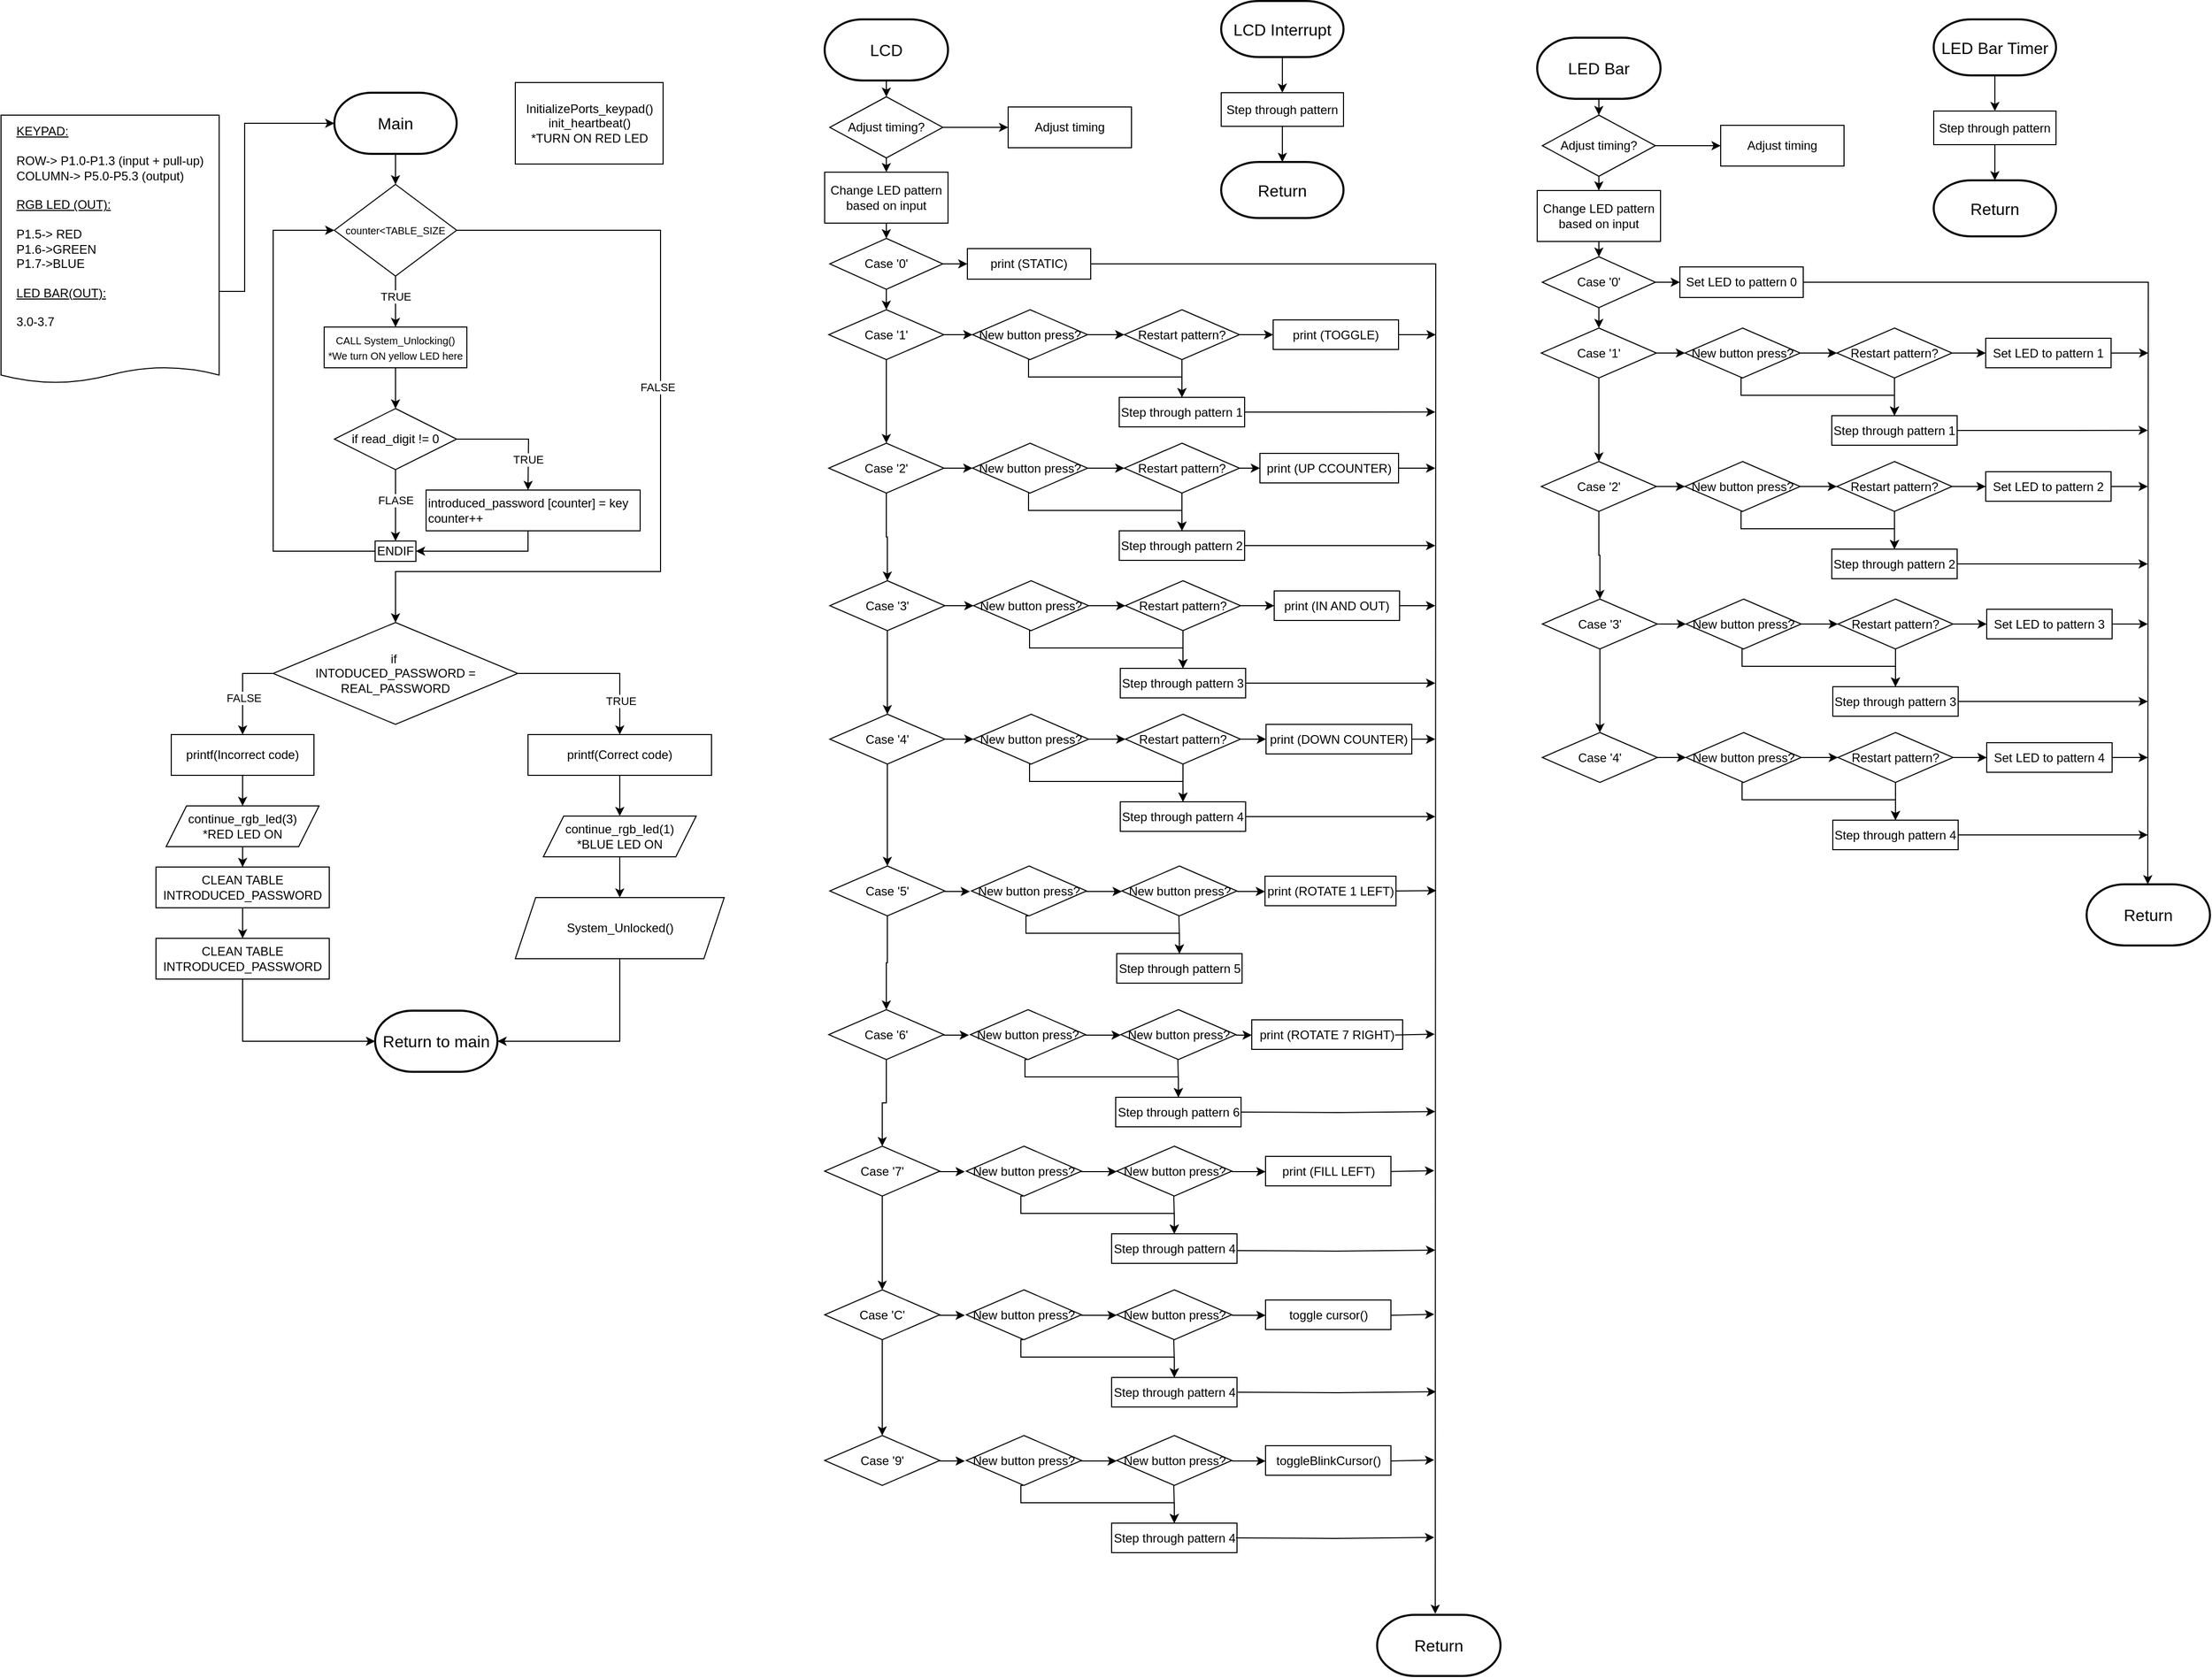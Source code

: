 <mxfile version="26.0.4">
  <diagram name="Página-1" id="q8bP3qXDDJWIK7PAdNEP">
    <mxGraphModel dx="3225" dy="1553" grid="0" gridSize="10" guides="1" tooltips="1" connect="1" arrows="1" fold="1" page="1" pageScale="1" pageWidth="827" pageHeight="1169" math="0" shadow="0">
      <root>
        <mxCell id="0" />
        <mxCell id="1" parent="0" />
        <mxCell id="BdzRvveyDMJGJID9cPw9-21" value="" style="edgeStyle=orthogonalEdgeStyle;rounded=0;orthogonalLoop=1;jettySize=auto;html=1;" parent="1" source="g-VBki2EkGI5AyL83IlN-1" target="g-VBki2EkGI5AyL83IlN-2" edge="1">
          <mxGeometry relative="1" as="geometry" />
        </mxCell>
        <mxCell id="g-VBki2EkGI5AyL83IlN-1" value="Main" style="strokeWidth=2;html=1;shape=mxgraph.flowchart.terminator;whiteSpace=wrap;fillColor=none;fontSize=16;" parent="1" vertex="1">
          <mxGeometry x="420" y="131" width="120" height="60" as="geometry" />
        </mxCell>
        <mxCell id="g-VBki2EkGI5AyL83IlN-6" value="" style="edgeStyle=orthogonalEdgeStyle;rounded=0;orthogonalLoop=1;jettySize=auto;html=1;" parent="1" source="g-VBki2EkGI5AyL83IlN-2" target="g-VBki2EkGI5AyL83IlN-4" edge="1">
          <mxGeometry relative="1" as="geometry" />
        </mxCell>
        <mxCell id="g-VBki2EkGI5AyL83IlN-7" value="TRUE" style="edgeLabel;html=1;align=center;verticalAlign=middle;resizable=0;points=[];" parent="g-VBki2EkGI5AyL83IlN-6" vertex="1" connectable="0">
          <mxGeometry x="0.243" relative="1" as="geometry">
            <mxPoint y="-11" as="offset" />
          </mxGeometry>
        </mxCell>
        <mxCell id="g-VBki2EkGI5AyL83IlN-2" value="&lt;font style=&quot;font-size: 10px;&quot;&gt;counter&amp;lt;TABLE_SIZE&lt;/font&gt;" style="rhombus;whiteSpace=wrap;html=1;" parent="1" vertex="1">
          <mxGeometry x="420" y="221" width="120" height="90" as="geometry" />
        </mxCell>
        <mxCell id="g-VBki2EkGI5AyL83IlN-10" value="" style="edgeStyle=orthogonalEdgeStyle;rounded=0;orthogonalLoop=1;jettySize=auto;html=1;" parent="1" source="g-VBki2EkGI5AyL83IlN-4" target="g-VBki2EkGI5AyL83IlN-9" edge="1">
          <mxGeometry relative="1" as="geometry" />
        </mxCell>
        <mxCell id="g-VBki2EkGI5AyL83IlN-4" value="&lt;font style=&quot;font-size: 10px;&quot;&gt;CALL System_Unlocking()&lt;/font&gt;&lt;div&gt;&lt;font style=&quot;font-size: 10px;&quot;&gt;*We turn ON yellow LED here&lt;/font&gt;&lt;/div&gt;" style="whiteSpace=wrap;html=1;" parent="1" vertex="1">
          <mxGeometry x="410" y="361" width="140" height="40" as="geometry" />
        </mxCell>
        <mxCell id="g-VBki2EkGI5AyL83IlN-12" style="edgeStyle=orthogonalEdgeStyle;rounded=0;orthogonalLoop=1;jettySize=auto;html=1;entryX=0.5;entryY=0;entryDx=0;entryDy=0;" parent="1" source="g-VBki2EkGI5AyL83IlN-9" edge="1">
          <mxGeometry relative="1" as="geometry">
            <mxPoint x="610" y="521" as="targetPoint" />
          </mxGeometry>
        </mxCell>
        <mxCell id="g-VBki2EkGI5AyL83IlN-15" value="TRUE" style="edgeLabel;html=1;align=center;verticalAlign=middle;resizable=0;points=[];" parent="g-VBki2EkGI5AyL83IlN-12" vertex="1" connectable="0">
          <mxGeometry x="-0.007" y="-1" relative="1" as="geometry">
            <mxPoint x="10" y="19" as="offset" />
          </mxGeometry>
        </mxCell>
        <mxCell id="g-VBki2EkGI5AyL83IlN-17" value="" style="edgeStyle=orthogonalEdgeStyle;rounded=0;orthogonalLoop=1;jettySize=auto;html=1;" parent="1" source="g-VBki2EkGI5AyL83IlN-9" target="g-VBki2EkGI5AyL83IlN-16" edge="1">
          <mxGeometry relative="1" as="geometry" />
        </mxCell>
        <mxCell id="g-VBki2EkGI5AyL83IlN-19" value="FLASE" style="edgeLabel;html=1;align=center;verticalAlign=middle;resizable=0;points=[];" parent="g-VBki2EkGI5AyL83IlN-17" vertex="1" connectable="0">
          <mxGeometry x="-0.146" relative="1" as="geometry">
            <mxPoint as="offset" />
          </mxGeometry>
        </mxCell>
        <mxCell id="g-VBki2EkGI5AyL83IlN-9" value="if read_digit != 0" style="rhombus;whiteSpace=wrap;html=1;" parent="1" vertex="1">
          <mxGeometry x="420" y="441" width="120" height="60" as="geometry" />
        </mxCell>
        <mxCell id="g-VBki2EkGI5AyL83IlN-18" style="edgeStyle=orthogonalEdgeStyle;rounded=0;orthogonalLoop=1;jettySize=auto;html=1;entryX=1;entryY=0.5;entryDx=0;entryDy=0;" parent="1" source="g-VBki2EkGI5AyL83IlN-14" target="g-VBki2EkGI5AyL83IlN-16" edge="1">
          <mxGeometry relative="1" as="geometry">
            <Array as="points">
              <mxPoint x="610" y="581" />
            </Array>
          </mxGeometry>
        </mxCell>
        <mxCell id="g-VBki2EkGI5AyL83IlN-14" value="introduced_password [counter] = key&lt;div&gt;&lt;span style=&quot;background-color: transparent; color: light-dark(rgb(0, 0, 0), rgb(255, 255, 255));&quot;&gt;counter++&lt;/span&gt;&lt;/div&gt;" style="whiteSpace=wrap;html=1;align=left;" parent="1" vertex="1">
          <mxGeometry x="510" y="521" width="210" height="40" as="geometry" />
        </mxCell>
        <mxCell id="g-VBki2EkGI5AyL83IlN-20" style="edgeStyle=orthogonalEdgeStyle;rounded=0;orthogonalLoop=1;jettySize=auto;html=1;entryX=0;entryY=0.5;entryDx=0;entryDy=0;" parent="1" source="g-VBki2EkGI5AyL83IlN-16" target="g-VBki2EkGI5AyL83IlN-2" edge="1">
          <mxGeometry relative="1" as="geometry">
            <Array as="points">
              <mxPoint x="360" y="581" />
              <mxPoint x="360" y="266" />
            </Array>
          </mxGeometry>
        </mxCell>
        <mxCell id="g-VBki2EkGI5AyL83IlN-16" value="&lt;div&gt;ENDIF&lt;/div&gt;" style="whiteSpace=wrap;html=1;align=left;" parent="1" vertex="1">
          <mxGeometry x="460" y="571" width="40" height="20" as="geometry" />
        </mxCell>
        <mxCell id="g-VBki2EkGI5AyL83IlN-22" style="edgeStyle=orthogonalEdgeStyle;rounded=0;orthogonalLoop=1;jettySize=auto;html=1;" parent="1" source="g-VBki2EkGI5AyL83IlN-2" edge="1">
          <mxGeometry relative="1" as="geometry">
            <mxPoint x="480" y="651" as="targetPoint" />
            <Array as="points">
              <mxPoint x="740" y="266" />
              <mxPoint x="740" y="601" />
              <mxPoint x="480" y="601" />
            </Array>
          </mxGeometry>
        </mxCell>
        <mxCell id="g-VBki2EkGI5AyL83IlN-23" value="FALSE" style="edgeLabel;html=1;align=center;verticalAlign=middle;resizable=0;points=[];" parent="g-VBki2EkGI5AyL83IlN-22" vertex="1" connectable="0">
          <mxGeometry x="-0.16" y="-3" relative="1" as="geometry">
            <mxPoint y="-1" as="offset" />
          </mxGeometry>
        </mxCell>
        <mxCell id="BdzRvveyDMJGJID9cPw9-6" value="" style="edgeStyle=orthogonalEdgeStyle;rounded=0;orthogonalLoop=1;jettySize=auto;html=1;" parent="1" source="g-VBki2EkGI5AyL83IlN-27" target="BdzRvveyDMJGJID9cPw9-5" edge="1">
          <mxGeometry relative="1" as="geometry" />
        </mxCell>
        <mxCell id="g-VBki2EkGI5AyL83IlN-27" value="printf(Correct code)" style="whiteSpace=wrap;html=1;" parent="1" vertex="1">
          <mxGeometry x="610" y="761" width="180" height="40" as="geometry" />
        </mxCell>
        <mxCell id="g-VBki2EkGI5AyL83IlN-31" value="InitializePorts_keypad()&lt;div&gt;init_heartbeat()&lt;/div&gt;&lt;div&gt;*TURN ON RED LED&lt;/div&gt;" style="whiteSpace=wrap;html=1;" parent="1" vertex="1">
          <mxGeometry x="597.5" y="121" width="145" height="80" as="geometry" />
        </mxCell>
        <mxCell id="BdzRvveyDMJGJID9cPw9-13" value="" style="edgeStyle=orthogonalEdgeStyle;rounded=0;orthogonalLoop=1;jettySize=auto;html=1;" parent="1" source="g-VBki2EkGI5AyL83IlN-34" target="BdzRvveyDMJGJID9cPw9-11" edge="1">
          <mxGeometry relative="1" as="geometry" />
        </mxCell>
        <mxCell id="g-VBki2EkGI5AyL83IlN-34" value="printf(Incorrect code)" style="whiteSpace=wrap;html=1;" parent="1" vertex="1">
          <mxGeometry x="260" y="761" width="140" height="40" as="geometry" />
        </mxCell>
        <mxCell id="BdzRvveyDMJGJID9cPw9-4" style="edgeStyle=orthogonalEdgeStyle;rounded=0;orthogonalLoop=1;jettySize=auto;html=1;entryX=0.5;entryY=0;entryDx=0;entryDy=0;" parent="1" source="BdzRvveyDMJGJID9cPw9-3" target="g-VBki2EkGI5AyL83IlN-27" edge="1">
          <mxGeometry relative="1" as="geometry" />
        </mxCell>
        <mxCell id="BdzRvveyDMJGJID9cPw9-9" value="TRUE" style="edgeLabel;html=1;align=center;verticalAlign=middle;resizable=0;points=[];" parent="BdzRvveyDMJGJID9cPw9-4" vertex="1" connectable="0">
          <mxGeometry x="0.589" y="1" relative="1" as="geometry">
            <mxPoint as="offset" />
          </mxGeometry>
        </mxCell>
        <mxCell id="BdzRvveyDMJGJID9cPw9-10" style="edgeStyle=orthogonalEdgeStyle;rounded=0;orthogonalLoop=1;jettySize=auto;html=1;" parent="1" source="BdzRvveyDMJGJID9cPw9-3" target="g-VBki2EkGI5AyL83IlN-34" edge="1">
          <mxGeometry relative="1" as="geometry">
            <Array as="points">
              <mxPoint x="330" y="701" />
            </Array>
          </mxGeometry>
        </mxCell>
        <mxCell id="BdzRvveyDMJGJID9cPw9-12" value="FALSE" style="edgeLabel;html=1;align=center;verticalAlign=middle;resizable=0;points=[];" parent="BdzRvveyDMJGJID9cPw9-10" vertex="1" connectable="0">
          <mxGeometry x="0.201" y="1" relative="1" as="geometry">
            <mxPoint as="offset" />
          </mxGeometry>
        </mxCell>
        <mxCell id="BdzRvveyDMJGJID9cPw9-3" value="if&amp;nbsp;&lt;div&gt;INTODUCED_PASSWORD = REAL_PASSWORD&lt;br&gt;&lt;/div&gt;" style="rhombus;whiteSpace=wrap;html=1;" parent="1" vertex="1">
          <mxGeometry x="360" y="651" width="240" height="100" as="geometry" />
        </mxCell>
        <mxCell id="BdzRvveyDMJGJID9cPw9-8" value="" style="edgeStyle=orthogonalEdgeStyle;rounded=0;orthogonalLoop=1;jettySize=auto;html=1;" parent="1" source="BdzRvveyDMJGJID9cPw9-5" target="BdzRvveyDMJGJID9cPw9-7" edge="1">
          <mxGeometry relative="1" as="geometry" />
        </mxCell>
        <mxCell id="BdzRvveyDMJGJID9cPw9-5" value="continue_rgb_led(1)&lt;div&gt;*BLUE LED ON&lt;/div&gt;" style="shape=parallelogram;perimeter=parallelogramPerimeter;whiteSpace=wrap;html=1;fixedSize=1;" parent="1" vertex="1">
          <mxGeometry x="625" y="841" width="150" height="40" as="geometry" />
        </mxCell>
        <mxCell id="BdzRvveyDMJGJID9cPw9-7" value="System_Unlocked()" style="shape=parallelogram;perimeter=parallelogramPerimeter;whiteSpace=wrap;html=1;fixedSize=1;" parent="1" vertex="1">
          <mxGeometry x="597.5" y="921" width="205" height="60" as="geometry" />
        </mxCell>
        <mxCell id="BdzRvveyDMJGJID9cPw9-15" value="" style="edgeStyle=orthogonalEdgeStyle;rounded=0;orthogonalLoop=1;jettySize=auto;html=1;" parent="1" source="BdzRvveyDMJGJID9cPw9-11" target="BdzRvveyDMJGJID9cPw9-14" edge="1">
          <mxGeometry relative="1" as="geometry" />
        </mxCell>
        <mxCell id="BdzRvveyDMJGJID9cPw9-11" value="continue_rgb_led(3)&lt;div&gt;*RED LED ON&lt;/div&gt;" style="shape=parallelogram;perimeter=parallelogramPerimeter;whiteSpace=wrap;html=1;fixedSize=1;" parent="1" vertex="1">
          <mxGeometry x="255" y="831" width="150" height="40" as="geometry" />
        </mxCell>
        <mxCell id="BdzRvveyDMJGJID9cPw9-17" value="" style="edgeStyle=orthogonalEdgeStyle;rounded=0;orthogonalLoop=1;jettySize=auto;html=1;" parent="1" source="BdzRvveyDMJGJID9cPw9-14" target="BdzRvveyDMJGJID9cPw9-16" edge="1">
          <mxGeometry relative="1" as="geometry" />
        </mxCell>
        <mxCell id="BdzRvveyDMJGJID9cPw9-14" value="CLEAN TABLE&lt;div&gt;INTRODUCED_PASSWORD&lt;/div&gt;" style="whiteSpace=wrap;html=1;" parent="1" vertex="1">
          <mxGeometry x="245" y="891" width="170" height="40" as="geometry" />
        </mxCell>
        <mxCell id="BdzRvveyDMJGJID9cPw9-16" value="CLEAN TABLE&lt;div&gt;INTRODUCED_PASSWORD&lt;/div&gt;" style="whiteSpace=wrap;html=1;" parent="1" vertex="1">
          <mxGeometry x="245" y="961" width="170" height="40" as="geometry" />
        </mxCell>
        <mxCell id="BdzRvveyDMJGJID9cPw9-22" value="&lt;div style=&quot;text-align: left;&quot;&gt;&lt;span style=&quot;background-color: transparent; color: light-dark(rgb(0, 0, 0), rgb(255, 255, 255));&quot;&gt;&lt;u&gt;KEYPAD:&lt;/u&gt;&lt;/span&gt;&lt;/div&gt;&lt;div style=&quot;text-align: left;&quot;&gt;&lt;span style=&quot;background-color: transparent; color: light-dark(rgb(0, 0, 0), rgb(255, 255, 255));&quot;&gt;&lt;br&gt;&lt;/span&gt;&lt;/div&gt;&lt;div style=&quot;&quot;&gt;ROW-&amp;gt; P1.0-P1.3 (input + pull-up)&lt;/div&gt;&lt;div style=&quot;text-align: left;&quot;&gt;COLUMN-&amp;gt; P5.0-P5.3 (output)&lt;/div&gt;&lt;div style=&quot;text-align: left;&quot;&gt;&lt;br&gt;&lt;/div&gt;&lt;div style=&quot;text-align: left;&quot;&gt;&lt;u&gt;RGB LED (OUT):&lt;/u&gt;&lt;/div&gt;&lt;div style=&quot;text-align: left;&quot;&gt;&lt;br&gt;&lt;/div&gt;&lt;div style=&quot;text-align: left;&quot;&gt;P1.5-&amp;gt; RED&lt;/div&gt;&lt;div style=&quot;text-align: left;&quot;&gt;P1.6-&amp;gt;GREEN&lt;/div&gt;&lt;div style=&quot;text-align: left;&quot;&gt;P1.7-&amp;gt;BLUE&lt;/div&gt;&lt;div style=&quot;text-align: left;&quot;&gt;&lt;br&gt;&lt;/div&gt;&lt;div style=&quot;text-align: left;&quot;&gt;&lt;u&gt;LED BAR(OUT):&lt;/u&gt;&lt;/div&gt;&lt;div style=&quot;text-align: left;&quot;&gt;&lt;br&gt;&lt;/div&gt;&lt;div style=&quot;text-align: left;&quot;&gt;3.0-3.7&lt;/div&gt;&lt;div style=&quot;text-align: left;&quot;&gt;&lt;br&gt;&lt;/div&gt;&lt;div style=&quot;text-align: left;&quot;&gt;&lt;br&gt;&lt;/div&gt;" style="shape=document;whiteSpace=wrap;html=1;boundedLbl=1;size=0.06;" parent="1" vertex="1">
          <mxGeometry x="93" y="153" width="214" height="263" as="geometry" />
        </mxCell>
        <mxCell id="6rBSzW5L0Tkp-EQuJ2ze-26" style="edgeStyle=orthogonalEdgeStyle;rounded=0;orthogonalLoop=1;jettySize=auto;html=1;exitX=0.5;exitY=1;exitDx=0;exitDy=0;exitPerimeter=0;entryX=0.5;entryY=0;entryDx=0;entryDy=0;" parent="1" source="6rBSzW5L0Tkp-EQuJ2ze-2" target="6rBSzW5L0Tkp-EQuJ2ze-3" edge="1">
          <mxGeometry relative="1" as="geometry" />
        </mxCell>
        <mxCell id="6rBSzW5L0Tkp-EQuJ2ze-2" value="LCD" style="strokeWidth=2;html=1;shape=mxgraph.flowchart.terminator;whiteSpace=wrap;fillColor=none;fontSize=16;" parent="1" vertex="1">
          <mxGeometry x="901" y="59" width="121" height="60" as="geometry" />
        </mxCell>
        <mxCell id="6rBSzW5L0Tkp-EQuJ2ze-5" style="edgeStyle=orthogonalEdgeStyle;rounded=0;orthogonalLoop=1;jettySize=auto;html=1;exitX=1;exitY=0.5;exitDx=0;exitDy=0;" parent="1" source="6rBSzW5L0Tkp-EQuJ2ze-3" target="6rBSzW5L0Tkp-EQuJ2ze-4" edge="1">
          <mxGeometry relative="1" as="geometry" />
        </mxCell>
        <mxCell id="6rBSzW5L0Tkp-EQuJ2ze-27" style="edgeStyle=orthogonalEdgeStyle;rounded=0;orthogonalLoop=1;jettySize=auto;html=1;exitX=0.5;exitY=1;exitDx=0;exitDy=0;entryX=0.5;entryY=0;entryDx=0;entryDy=0;" parent="1" source="6rBSzW5L0Tkp-EQuJ2ze-3" target="6rBSzW5L0Tkp-EQuJ2ze-6" edge="1">
          <mxGeometry relative="1" as="geometry" />
        </mxCell>
        <mxCell id="6rBSzW5L0Tkp-EQuJ2ze-3" value="Adjust timing?" style="rhombus;whiteSpace=wrap;html=1;" parent="1" vertex="1">
          <mxGeometry x="906" y="135" width="111" height="60" as="geometry" />
        </mxCell>
        <mxCell id="6rBSzW5L0Tkp-EQuJ2ze-4" value="Adjust timing" style="rounded=0;whiteSpace=wrap;html=1;" parent="1" vertex="1">
          <mxGeometry x="1081" y="145" width="121" height="40" as="geometry" />
        </mxCell>
        <mxCell id="6rBSzW5L0Tkp-EQuJ2ze-29" style="edgeStyle=orthogonalEdgeStyle;rounded=0;orthogonalLoop=1;jettySize=auto;html=1;exitX=0.5;exitY=1;exitDx=0;exitDy=0;entryX=0.5;entryY=0;entryDx=0;entryDy=0;" parent="1" source="6rBSzW5L0Tkp-EQuJ2ze-6" target="6rBSzW5L0Tkp-EQuJ2ze-10" edge="1">
          <mxGeometry relative="1" as="geometry" />
        </mxCell>
        <mxCell id="6rBSzW5L0Tkp-EQuJ2ze-6" value="Change LED pattern based on input" style="rounded=0;whiteSpace=wrap;html=1;" parent="1" vertex="1">
          <mxGeometry x="901" y="209" width="121" height="50" as="geometry" />
        </mxCell>
        <mxCell id="6rBSzW5L0Tkp-EQuJ2ze-76" style="edgeStyle=orthogonalEdgeStyle;rounded=0;orthogonalLoop=1;jettySize=auto;html=1;entryX=0.5;entryY=0;entryDx=0;entryDy=0;" parent="1" source="6rBSzW5L0Tkp-EQuJ2ze-7" target="6rBSzW5L0Tkp-EQuJ2ze-8" edge="1">
          <mxGeometry relative="1" as="geometry" />
        </mxCell>
        <mxCell id="6rBSzW5L0Tkp-EQuJ2ze-7" value="LCD Interrupt" style="strokeWidth=2;html=1;shape=mxgraph.flowchart.terminator;whiteSpace=wrap;fillColor=none;fontSize=16;" parent="1" vertex="1">
          <mxGeometry x="1290" y="41" width="120" height="55" as="geometry" />
        </mxCell>
        <mxCell id="6rBSzW5L0Tkp-EQuJ2ze-77" value="" style="edgeStyle=orthogonalEdgeStyle;rounded=0;orthogonalLoop=1;jettySize=auto;html=1;" parent="1" source="6rBSzW5L0Tkp-EQuJ2ze-8" target="6rBSzW5L0Tkp-EQuJ2ze-9" edge="1">
          <mxGeometry relative="1" as="geometry" />
        </mxCell>
        <mxCell id="6rBSzW5L0Tkp-EQuJ2ze-8" value="Step through pattern" style="rounded=0;whiteSpace=wrap;html=1;" parent="1" vertex="1">
          <mxGeometry x="1290" y="131" width="120" height="33" as="geometry" />
        </mxCell>
        <mxCell id="6rBSzW5L0Tkp-EQuJ2ze-9" value="Return" style="strokeWidth=2;html=1;shape=mxgraph.flowchart.terminator;whiteSpace=wrap;fillColor=none;fontSize=16;" parent="1" vertex="1">
          <mxGeometry x="1290" y="199" width="120" height="55" as="geometry" />
        </mxCell>
        <mxCell id="6rBSzW5L0Tkp-EQuJ2ze-28" style="edgeStyle=orthogonalEdgeStyle;rounded=0;orthogonalLoop=1;jettySize=auto;html=1;exitX=0.5;exitY=1;exitDx=0;exitDy=0;entryX=0.5;entryY=0;entryDx=0;entryDy=0;" parent="1" target="6rBSzW5L0Tkp-EQuJ2ze-12" edge="1">
          <mxGeometry relative="1" as="geometry">
            <mxPoint x="961.5" y="324" as="sourcePoint" />
          </mxGeometry>
        </mxCell>
        <mxCell id="6rBSzW5L0Tkp-EQuJ2ze-30" value="" style="edgeStyle=orthogonalEdgeStyle;rounded=0;orthogonalLoop=1;jettySize=auto;html=1;" parent="1" source="6rBSzW5L0Tkp-EQuJ2ze-10" target="6rBSzW5L0Tkp-EQuJ2ze-11" edge="1">
          <mxGeometry relative="1" as="geometry" />
        </mxCell>
        <mxCell id="6rBSzW5L0Tkp-EQuJ2ze-10" value="Case &#39;0&#39;" style="rhombus;whiteSpace=wrap;html=1;" parent="1" vertex="1">
          <mxGeometry x="906" y="274" width="111" height="50" as="geometry" />
        </mxCell>
        <mxCell id="6rBSzW5L0Tkp-EQuJ2ze-66" style="edgeStyle=orthogonalEdgeStyle;rounded=0;orthogonalLoop=1;jettySize=auto;html=1;" parent="1" source="6rBSzW5L0Tkp-EQuJ2ze-11" edge="1">
          <mxGeometry relative="1" as="geometry">
            <mxPoint x="1500" y="1624" as="targetPoint" />
          </mxGeometry>
        </mxCell>
        <mxCell id="6rBSzW5L0Tkp-EQuJ2ze-11" value="print (STATIC)" style="rounded=0;whiteSpace=wrap;html=1;" parent="1" vertex="1">
          <mxGeometry x="1041" y="284" width="121" height="30" as="geometry" />
        </mxCell>
        <mxCell id="6rBSzW5L0Tkp-EQuJ2ze-17" style="edgeStyle=orthogonalEdgeStyle;rounded=0;orthogonalLoop=1;jettySize=auto;html=1;exitX=1;exitY=0.5;exitDx=0;exitDy=0;entryX=0;entryY=0.5;entryDx=0;entryDy=0;" parent="1" source="6rBSzW5L0Tkp-EQuJ2ze-12" target="6rBSzW5L0Tkp-EQuJ2ze-14" edge="1">
          <mxGeometry relative="1" as="geometry" />
        </mxCell>
        <mxCell id="6rBSzW5L0Tkp-EQuJ2ze-43" value="" style="edgeStyle=orthogonalEdgeStyle;rounded=0;orthogonalLoop=1;jettySize=auto;html=1;" parent="1" source="6rBSzW5L0Tkp-EQuJ2ze-12" target="6rBSzW5L0Tkp-EQuJ2ze-34" edge="1">
          <mxGeometry relative="1" as="geometry" />
        </mxCell>
        <mxCell id="6rBSzW5L0Tkp-EQuJ2ze-12" value="Case &#39;1&#39;" style="rhombus;whiteSpace=wrap;html=1;" parent="1" vertex="1">
          <mxGeometry x="905" y="344" width="113" height="49" as="geometry" />
        </mxCell>
        <mxCell id="6rBSzW5L0Tkp-EQuJ2ze-18" style="edgeStyle=orthogonalEdgeStyle;rounded=0;orthogonalLoop=1;jettySize=auto;html=1;exitX=1;exitY=0.5;exitDx=0;exitDy=0;entryX=0;entryY=0.5;entryDx=0;entryDy=0;" parent="1" source="6rBSzW5L0Tkp-EQuJ2ze-14" target="6rBSzW5L0Tkp-EQuJ2ze-16" edge="1">
          <mxGeometry relative="1" as="geometry" />
        </mxCell>
        <mxCell id="6rBSzW5L0Tkp-EQuJ2ze-22" style="edgeStyle=orthogonalEdgeStyle;rounded=0;orthogonalLoop=1;jettySize=auto;html=1;exitX=0.5;exitY=1;exitDx=0;exitDy=0;entryX=0.5;entryY=0;entryDx=0;entryDy=0;" parent="1" source="6rBSzW5L0Tkp-EQuJ2ze-14" target="6rBSzW5L0Tkp-EQuJ2ze-20" edge="1">
          <mxGeometry relative="1" as="geometry">
            <mxPoint x="1251" y="444" as="targetPoint" />
            <Array as="points">
              <mxPoint x="1101" y="393" />
              <mxPoint x="1101" y="410" />
              <mxPoint x="1252" y="410" />
            </Array>
          </mxGeometry>
        </mxCell>
        <mxCell id="6rBSzW5L0Tkp-EQuJ2ze-14" value="New button press?" style="rhombus;whiteSpace=wrap;html=1;" parent="1" vertex="1">
          <mxGeometry x="1046" y="344" width="113" height="49" as="geometry" />
        </mxCell>
        <mxCell id="6rBSzW5L0Tkp-EQuJ2ze-67" style="edgeStyle=orthogonalEdgeStyle;rounded=0;orthogonalLoop=1;jettySize=auto;html=1;exitX=1;exitY=0.5;exitDx=0;exitDy=0;" parent="1" source="6rBSzW5L0Tkp-EQuJ2ze-15" edge="1">
          <mxGeometry relative="1" as="geometry">
            <mxPoint x="1500.471" y="368.529" as="targetPoint" />
          </mxGeometry>
        </mxCell>
        <mxCell id="6rBSzW5L0Tkp-EQuJ2ze-15" value="print (TOGGLE)" style="rounded=0;whiteSpace=wrap;html=1;" parent="1" vertex="1">
          <mxGeometry x="1341" y="354" width="123" height="29" as="geometry" />
        </mxCell>
        <mxCell id="6rBSzW5L0Tkp-EQuJ2ze-19" style="edgeStyle=orthogonalEdgeStyle;rounded=0;orthogonalLoop=1;jettySize=auto;html=1;exitX=1;exitY=0.5;exitDx=0;exitDy=0;entryX=0;entryY=0.5;entryDx=0;entryDy=0;" parent="1" source="6rBSzW5L0Tkp-EQuJ2ze-16" target="6rBSzW5L0Tkp-EQuJ2ze-15" edge="1">
          <mxGeometry relative="1" as="geometry" />
        </mxCell>
        <mxCell id="6rBSzW5L0Tkp-EQuJ2ze-31" value="" style="edgeStyle=orthogonalEdgeStyle;rounded=0;orthogonalLoop=1;jettySize=auto;html=1;" parent="1" source="6rBSzW5L0Tkp-EQuJ2ze-16" target="6rBSzW5L0Tkp-EQuJ2ze-20" edge="1">
          <mxGeometry relative="1" as="geometry" />
        </mxCell>
        <mxCell id="6rBSzW5L0Tkp-EQuJ2ze-16" value="Restart pattern?" style="rhombus;whiteSpace=wrap;html=1;" parent="1" vertex="1">
          <mxGeometry x="1195" y="344" width="113" height="49" as="geometry" />
        </mxCell>
        <mxCell id="6rBSzW5L0Tkp-EQuJ2ze-68" style="edgeStyle=orthogonalEdgeStyle;rounded=0;orthogonalLoop=1;jettySize=auto;html=1;exitX=1;exitY=0.5;exitDx=0;exitDy=0;" parent="1" source="6rBSzW5L0Tkp-EQuJ2ze-20" edge="1">
          <mxGeometry relative="1" as="geometry">
            <mxPoint x="1500.0" y="444.412" as="targetPoint" />
          </mxGeometry>
        </mxCell>
        <mxCell id="6rBSzW5L0Tkp-EQuJ2ze-20" value="Step through pattern 1" style="rounded=0;whiteSpace=wrap;html=1;" parent="1" vertex="1">
          <mxGeometry x="1190" y="430" width="123" height="29" as="geometry" />
        </mxCell>
        <mxCell id="6rBSzW5L0Tkp-EQuJ2ze-25" style="edgeStyle=orthogonalEdgeStyle;rounded=0;orthogonalLoop=1;jettySize=auto;html=1;exitX=0.5;exitY=1;exitDx=0;exitDy=0;" parent="1" source="6rBSzW5L0Tkp-EQuJ2ze-3" target="6rBSzW5L0Tkp-EQuJ2ze-3" edge="1">
          <mxGeometry relative="1" as="geometry" />
        </mxCell>
        <mxCell id="6rBSzW5L0Tkp-EQuJ2ze-33" style="edgeStyle=orthogonalEdgeStyle;rounded=0;orthogonalLoop=1;jettySize=auto;html=1;exitX=1;exitY=0.5;exitDx=0;exitDy=0;entryX=0;entryY=0.5;entryDx=0;entryDy=0;" parent="1" source="6rBSzW5L0Tkp-EQuJ2ze-34" target="6rBSzW5L0Tkp-EQuJ2ze-37" edge="1">
          <mxGeometry relative="1" as="geometry" />
        </mxCell>
        <mxCell id="6rBSzW5L0Tkp-EQuJ2ze-65" value="" style="edgeStyle=orthogonalEdgeStyle;rounded=0;orthogonalLoop=1;jettySize=auto;html=1;" parent="1" source="6rBSzW5L0Tkp-EQuJ2ze-34" target="6rBSzW5L0Tkp-EQuJ2ze-46" edge="1">
          <mxGeometry relative="1" as="geometry" />
        </mxCell>
        <mxCell id="6rBSzW5L0Tkp-EQuJ2ze-34" value="Case &#39;2&#39;" style="rhombus;whiteSpace=wrap;html=1;" parent="1" vertex="1">
          <mxGeometry x="905" y="475" width="113" height="49" as="geometry" />
        </mxCell>
        <mxCell id="6rBSzW5L0Tkp-EQuJ2ze-35" style="edgeStyle=orthogonalEdgeStyle;rounded=0;orthogonalLoop=1;jettySize=auto;html=1;exitX=1;exitY=0.5;exitDx=0;exitDy=0;entryX=0;entryY=0.5;entryDx=0;entryDy=0;" parent="1" source="6rBSzW5L0Tkp-EQuJ2ze-37" target="6rBSzW5L0Tkp-EQuJ2ze-41" edge="1">
          <mxGeometry relative="1" as="geometry" />
        </mxCell>
        <mxCell id="6rBSzW5L0Tkp-EQuJ2ze-36" style="edgeStyle=orthogonalEdgeStyle;rounded=0;orthogonalLoop=1;jettySize=auto;html=1;exitX=0.5;exitY=1;exitDx=0;exitDy=0;entryX=0.5;entryY=0;entryDx=0;entryDy=0;" parent="1" source="6rBSzW5L0Tkp-EQuJ2ze-37" target="6rBSzW5L0Tkp-EQuJ2ze-42" edge="1">
          <mxGeometry relative="1" as="geometry">
            <mxPoint x="1251" y="575" as="targetPoint" />
            <Array as="points">
              <mxPoint x="1101" y="524" />
              <mxPoint x="1101" y="541" />
              <mxPoint x="1252" y="541" />
            </Array>
          </mxGeometry>
        </mxCell>
        <mxCell id="6rBSzW5L0Tkp-EQuJ2ze-37" value="New button press?" style="rhombus;whiteSpace=wrap;html=1;" parent="1" vertex="1">
          <mxGeometry x="1046" y="475" width="113" height="49" as="geometry" />
        </mxCell>
        <mxCell id="6rBSzW5L0Tkp-EQuJ2ze-69" style="edgeStyle=orthogonalEdgeStyle;rounded=0;orthogonalLoop=1;jettySize=auto;html=1;" parent="1" source="6rBSzW5L0Tkp-EQuJ2ze-38" edge="1">
          <mxGeometry relative="1" as="geometry">
            <mxPoint x="1500.0" y="499.5" as="targetPoint" />
          </mxGeometry>
        </mxCell>
        <mxCell id="6rBSzW5L0Tkp-EQuJ2ze-38" value="print (UP CCOUNTER)" style="rounded=0;whiteSpace=wrap;html=1;" parent="1" vertex="1">
          <mxGeometry x="1328" y="485" width="136" height="29" as="geometry" />
        </mxCell>
        <mxCell id="6rBSzW5L0Tkp-EQuJ2ze-39" style="edgeStyle=orthogonalEdgeStyle;rounded=0;orthogonalLoop=1;jettySize=auto;html=1;exitX=1;exitY=0.5;exitDx=0;exitDy=0;entryX=0;entryY=0.5;entryDx=0;entryDy=0;" parent="1" source="6rBSzW5L0Tkp-EQuJ2ze-41" target="6rBSzW5L0Tkp-EQuJ2ze-38" edge="1">
          <mxGeometry relative="1" as="geometry" />
        </mxCell>
        <mxCell id="6rBSzW5L0Tkp-EQuJ2ze-40" value="" style="edgeStyle=orthogonalEdgeStyle;rounded=0;orthogonalLoop=1;jettySize=auto;html=1;" parent="1" source="6rBSzW5L0Tkp-EQuJ2ze-41" target="6rBSzW5L0Tkp-EQuJ2ze-42" edge="1">
          <mxGeometry relative="1" as="geometry" />
        </mxCell>
        <mxCell id="6rBSzW5L0Tkp-EQuJ2ze-41" value="Restart pattern?" style="rhombus;whiteSpace=wrap;html=1;" parent="1" vertex="1">
          <mxGeometry x="1195" y="475" width="113" height="49" as="geometry" />
        </mxCell>
        <mxCell id="6rBSzW5L0Tkp-EQuJ2ze-70" style="edgeStyle=orthogonalEdgeStyle;rounded=0;orthogonalLoop=1;jettySize=auto;html=1;" parent="1" source="6rBSzW5L0Tkp-EQuJ2ze-42" edge="1">
          <mxGeometry relative="1" as="geometry">
            <mxPoint x="1500.0" y="575.5" as="targetPoint" />
          </mxGeometry>
        </mxCell>
        <mxCell id="6rBSzW5L0Tkp-EQuJ2ze-42" value="Step through pattern 2" style="rounded=0;whiteSpace=wrap;html=1;" parent="1" vertex="1">
          <mxGeometry x="1190" y="561" width="123" height="29" as="geometry" />
        </mxCell>
        <mxCell id="6rBSzW5L0Tkp-EQuJ2ze-44" style="edgeStyle=orthogonalEdgeStyle;rounded=0;orthogonalLoop=1;jettySize=auto;html=1;exitX=1;exitY=0.5;exitDx=0;exitDy=0;entryX=0;entryY=0.5;entryDx=0;entryDy=0;" parent="1" source="6rBSzW5L0Tkp-EQuJ2ze-46" target="6rBSzW5L0Tkp-EQuJ2ze-49" edge="1">
          <mxGeometry relative="1" as="geometry" />
        </mxCell>
        <mxCell id="6rBSzW5L0Tkp-EQuJ2ze-45" value="" style="edgeStyle=orthogonalEdgeStyle;rounded=0;orthogonalLoop=1;jettySize=auto;html=1;" parent="1" source="6rBSzW5L0Tkp-EQuJ2ze-46" target="6rBSzW5L0Tkp-EQuJ2ze-56" edge="1">
          <mxGeometry relative="1" as="geometry" />
        </mxCell>
        <mxCell id="6rBSzW5L0Tkp-EQuJ2ze-46" value="Case &#39;3&#39;" style="rhombus;whiteSpace=wrap;html=1;" parent="1" vertex="1">
          <mxGeometry x="906" y="610" width="113" height="49" as="geometry" />
        </mxCell>
        <mxCell id="6rBSzW5L0Tkp-EQuJ2ze-47" style="edgeStyle=orthogonalEdgeStyle;rounded=0;orthogonalLoop=1;jettySize=auto;html=1;exitX=1;exitY=0.5;exitDx=0;exitDy=0;entryX=0;entryY=0.5;entryDx=0;entryDy=0;" parent="1" source="6rBSzW5L0Tkp-EQuJ2ze-49" target="6rBSzW5L0Tkp-EQuJ2ze-53" edge="1">
          <mxGeometry relative="1" as="geometry" />
        </mxCell>
        <mxCell id="6rBSzW5L0Tkp-EQuJ2ze-48" style="edgeStyle=orthogonalEdgeStyle;rounded=0;orthogonalLoop=1;jettySize=auto;html=1;exitX=0.5;exitY=1;exitDx=0;exitDy=0;entryX=0.5;entryY=0;entryDx=0;entryDy=0;" parent="1" source="6rBSzW5L0Tkp-EQuJ2ze-49" target="6rBSzW5L0Tkp-EQuJ2ze-54" edge="1">
          <mxGeometry relative="1" as="geometry">
            <mxPoint x="1252" y="710" as="targetPoint" />
            <Array as="points">
              <mxPoint x="1102" y="659" />
              <mxPoint x="1102" y="676" />
              <mxPoint x="1253" y="676" />
            </Array>
          </mxGeometry>
        </mxCell>
        <mxCell id="6rBSzW5L0Tkp-EQuJ2ze-49" value="New button press?" style="rhombus;whiteSpace=wrap;html=1;" parent="1" vertex="1">
          <mxGeometry x="1047" y="610" width="113" height="49" as="geometry" />
        </mxCell>
        <mxCell id="6rBSzW5L0Tkp-EQuJ2ze-71" style="edgeStyle=orthogonalEdgeStyle;rounded=0;orthogonalLoop=1;jettySize=auto;html=1;" parent="1" source="6rBSzW5L0Tkp-EQuJ2ze-50" edge="1">
          <mxGeometry relative="1" as="geometry">
            <mxPoint x="1500.0" y="634.5" as="targetPoint" />
          </mxGeometry>
        </mxCell>
        <mxCell id="6rBSzW5L0Tkp-EQuJ2ze-50" value="print (IN AND OUT)" style="rounded=0;whiteSpace=wrap;html=1;" parent="1" vertex="1">
          <mxGeometry x="1342" y="620" width="123" height="29" as="geometry" />
        </mxCell>
        <mxCell id="6rBSzW5L0Tkp-EQuJ2ze-51" style="edgeStyle=orthogonalEdgeStyle;rounded=0;orthogonalLoop=1;jettySize=auto;html=1;exitX=1;exitY=0.5;exitDx=0;exitDy=0;entryX=0;entryY=0.5;entryDx=0;entryDy=0;" parent="1" source="6rBSzW5L0Tkp-EQuJ2ze-53" target="6rBSzW5L0Tkp-EQuJ2ze-50" edge="1">
          <mxGeometry relative="1" as="geometry" />
        </mxCell>
        <mxCell id="6rBSzW5L0Tkp-EQuJ2ze-52" value="" style="edgeStyle=orthogonalEdgeStyle;rounded=0;orthogonalLoop=1;jettySize=auto;html=1;" parent="1" source="6rBSzW5L0Tkp-EQuJ2ze-53" target="6rBSzW5L0Tkp-EQuJ2ze-54" edge="1">
          <mxGeometry relative="1" as="geometry" />
        </mxCell>
        <mxCell id="6rBSzW5L0Tkp-EQuJ2ze-53" value="Restart pattern?" style="rhombus;whiteSpace=wrap;html=1;" parent="1" vertex="1">
          <mxGeometry x="1196" y="610" width="113" height="49" as="geometry" />
        </mxCell>
        <mxCell id="6rBSzW5L0Tkp-EQuJ2ze-72" style="edgeStyle=orthogonalEdgeStyle;rounded=0;orthogonalLoop=1;jettySize=auto;html=1;" parent="1" source="6rBSzW5L0Tkp-EQuJ2ze-54" edge="1">
          <mxGeometry relative="1" as="geometry">
            <mxPoint x="1500.0" y="710.5" as="targetPoint" />
          </mxGeometry>
        </mxCell>
        <mxCell id="6rBSzW5L0Tkp-EQuJ2ze-54" value="Step through pattern 3" style="rounded=0;whiteSpace=wrap;html=1;" parent="1" vertex="1">
          <mxGeometry x="1191" y="696" width="123" height="29" as="geometry" />
        </mxCell>
        <mxCell id="6rBSzW5L0Tkp-EQuJ2ze-55" style="edgeStyle=orthogonalEdgeStyle;rounded=0;orthogonalLoop=1;jettySize=auto;html=1;exitX=1;exitY=0.5;exitDx=0;exitDy=0;entryX=0;entryY=0.5;entryDx=0;entryDy=0;" parent="1" source="6rBSzW5L0Tkp-EQuJ2ze-56" target="6rBSzW5L0Tkp-EQuJ2ze-59" edge="1">
          <mxGeometry relative="1" as="geometry" />
        </mxCell>
        <mxCell id="VBWIGZMGspSVbr2qqHEz-52" value="" style="edgeStyle=orthogonalEdgeStyle;rounded=0;orthogonalLoop=1;jettySize=auto;html=1;" parent="1" source="6rBSzW5L0Tkp-EQuJ2ze-56" target="VBWIGZMGspSVbr2qqHEz-10" edge="1">
          <mxGeometry relative="1" as="geometry" />
        </mxCell>
        <mxCell id="6rBSzW5L0Tkp-EQuJ2ze-56" value="Case &#39;4&#39;" style="rhombus;whiteSpace=wrap;html=1;" parent="1" vertex="1">
          <mxGeometry x="906" y="741" width="113" height="49" as="geometry" />
        </mxCell>
        <mxCell id="6rBSzW5L0Tkp-EQuJ2ze-57" style="edgeStyle=orthogonalEdgeStyle;rounded=0;orthogonalLoop=1;jettySize=auto;html=1;exitX=1;exitY=0.5;exitDx=0;exitDy=0;entryX=0;entryY=0.5;entryDx=0;entryDy=0;" parent="1" source="6rBSzW5L0Tkp-EQuJ2ze-59" target="6rBSzW5L0Tkp-EQuJ2ze-63" edge="1">
          <mxGeometry relative="1" as="geometry" />
        </mxCell>
        <mxCell id="6rBSzW5L0Tkp-EQuJ2ze-58" style="edgeStyle=orthogonalEdgeStyle;rounded=0;orthogonalLoop=1;jettySize=auto;html=1;exitX=0.5;exitY=1;exitDx=0;exitDy=0;entryX=0.5;entryY=0;entryDx=0;entryDy=0;" parent="1" source="6rBSzW5L0Tkp-EQuJ2ze-59" target="6rBSzW5L0Tkp-EQuJ2ze-64" edge="1">
          <mxGeometry relative="1" as="geometry">
            <mxPoint x="1252" y="841" as="targetPoint" />
            <Array as="points">
              <mxPoint x="1102" y="790" />
              <mxPoint x="1102" y="807" />
              <mxPoint x="1253" y="807" />
            </Array>
          </mxGeometry>
        </mxCell>
        <mxCell id="6rBSzW5L0Tkp-EQuJ2ze-59" value="New button press?" style="rhombus;whiteSpace=wrap;html=1;" parent="1" vertex="1">
          <mxGeometry x="1047" y="741" width="113" height="49" as="geometry" />
        </mxCell>
        <mxCell id="6rBSzW5L0Tkp-EQuJ2ze-73" style="edgeStyle=orthogonalEdgeStyle;rounded=0;orthogonalLoop=1;jettySize=auto;html=1;exitX=1;exitY=0.5;exitDx=0;exitDy=0;" parent="1" source="6rBSzW5L0Tkp-EQuJ2ze-60" edge="1">
          <mxGeometry relative="1" as="geometry">
            <mxPoint x="1500.0" y="765.588" as="targetPoint" />
          </mxGeometry>
        </mxCell>
        <mxCell id="6rBSzW5L0Tkp-EQuJ2ze-60" value="print (DOWN COUNTER)" style="rounded=0;whiteSpace=wrap;html=1;" parent="1" vertex="1">
          <mxGeometry x="1334" y="751" width="143" height="29" as="geometry" />
        </mxCell>
        <mxCell id="6rBSzW5L0Tkp-EQuJ2ze-61" style="edgeStyle=orthogonalEdgeStyle;rounded=0;orthogonalLoop=1;jettySize=auto;html=1;exitX=1;exitY=0.5;exitDx=0;exitDy=0;entryX=0;entryY=0.5;entryDx=0;entryDy=0;" parent="1" source="6rBSzW5L0Tkp-EQuJ2ze-63" target="6rBSzW5L0Tkp-EQuJ2ze-60" edge="1">
          <mxGeometry relative="1" as="geometry" />
        </mxCell>
        <mxCell id="6rBSzW5L0Tkp-EQuJ2ze-62" value="" style="edgeStyle=orthogonalEdgeStyle;rounded=0;orthogonalLoop=1;jettySize=auto;html=1;" parent="1" source="6rBSzW5L0Tkp-EQuJ2ze-63" target="6rBSzW5L0Tkp-EQuJ2ze-64" edge="1">
          <mxGeometry relative="1" as="geometry" />
        </mxCell>
        <mxCell id="6rBSzW5L0Tkp-EQuJ2ze-63" value="Restart pattern?" style="rhombus;whiteSpace=wrap;html=1;" parent="1" vertex="1">
          <mxGeometry x="1196" y="741" width="113" height="49" as="geometry" />
        </mxCell>
        <mxCell id="6rBSzW5L0Tkp-EQuJ2ze-74" style="edgeStyle=orthogonalEdgeStyle;rounded=0;orthogonalLoop=1;jettySize=auto;html=1;" parent="1" source="6rBSzW5L0Tkp-EQuJ2ze-64" edge="1">
          <mxGeometry relative="1" as="geometry">
            <mxPoint x="1500.0" y="841.5" as="targetPoint" />
          </mxGeometry>
        </mxCell>
        <mxCell id="6rBSzW5L0Tkp-EQuJ2ze-64" value="Step through pattern 4" style="rounded=0;whiteSpace=wrap;html=1;" parent="1" vertex="1">
          <mxGeometry x="1191" y="827" width="123" height="29" as="geometry" />
        </mxCell>
        <mxCell id="6rBSzW5L0Tkp-EQuJ2ze-75" value="Return" style="strokeWidth=2;html=1;shape=mxgraph.flowchart.terminator;whiteSpace=wrap;fillColor=none;fontSize=16;" parent="1" vertex="1">
          <mxGeometry x="1443" y="1625" width="121" height="60" as="geometry" />
        </mxCell>
        <mxCell id="VBWIGZMGspSVbr2qqHEz-1" style="edgeStyle=orthogonalEdgeStyle;rounded=0;orthogonalLoop=1;jettySize=auto;html=1;exitX=1;exitY=0.5;exitDx=0;exitDy=0;entryX=0;entryY=0.5;entryDx=0;entryDy=0;" parent="1" edge="1">
          <mxGeometry relative="1" as="geometry">
            <mxPoint x="1015.5" y="915" as="sourcePoint" />
            <mxPoint x="1043.5" y="915" as="targetPoint" />
          </mxGeometry>
        </mxCell>
        <mxCell id="VBWIGZMGspSVbr2qqHEz-2" style="edgeStyle=orthogonalEdgeStyle;rounded=0;orthogonalLoop=1;jettySize=auto;html=1;exitX=1;exitY=0.5;exitDx=0;exitDy=0;entryX=0;entryY=0.5;entryDx=0;entryDy=0;" parent="1" edge="1">
          <mxGeometry relative="1" as="geometry">
            <mxPoint x="1156.5" y="915" as="sourcePoint" />
            <mxPoint x="1192.5" y="915" as="targetPoint" />
          </mxGeometry>
        </mxCell>
        <mxCell id="VBWIGZMGspSVbr2qqHEz-3" style="edgeStyle=orthogonalEdgeStyle;rounded=0;orthogonalLoop=1;jettySize=auto;html=1;exitX=0.5;exitY=1;exitDx=0;exitDy=0;entryX=0.5;entryY=0;entryDx=0;entryDy=0;" parent="1" target="VBWIGZMGspSVbr2qqHEz-7" edge="1">
          <mxGeometry relative="1" as="geometry">
            <mxPoint x="1248.5" y="990" as="targetPoint" />
            <Array as="points">
              <mxPoint x="1098.5" y="939" />
              <mxPoint x="1098.5" y="956" />
              <mxPoint x="1249.5" y="956" />
            </Array>
            <mxPoint x="1100.5" y="939" as="sourcePoint" />
          </mxGeometry>
        </mxCell>
        <mxCell id="VBWIGZMGspSVbr2qqHEz-4" value="print (ROTATE 1 LEFT)" style="rounded=0;whiteSpace=wrap;html=1;" parent="1" vertex="1">
          <mxGeometry x="1333" y="900" width="128.5" height="29" as="geometry" />
        </mxCell>
        <mxCell id="VBWIGZMGspSVbr2qqHEz-5" style="edgeStyle=orthogonalEdgeStyle;rounded=0;orthogonalLoop=1;jettySize=auto;html=1;exitX=1;exitY=0.5;exitDx=0;exitDy=0;entryX=0;entryY=0.5;entryDx=0;entryDy=0;" parent="1" target="VBWIGZMGspSVbr2qqHEz-4" edge="1">
          <mxGeometry relative="1" as="geometry">
            <mxPoint x="1305.5" y="915" as="sourcePoint" />
          </mxGeometry>
        </mxCell>
        <mxCell id="VBWIGZMGspSVbr2qqHEz-6" value="" style="edgeStyle=orthogonalEdgeStyle;rounded=0;orthogonalLoop=1;jettySize=auto;html=1;" parent="1" target="VBWIGZMGspSVbr2qqHEz-7" edge="1">
          <mxGeometry relative="1" as="geometry">
            <mxPoint x="1248.5" y="939" as="sourcePoint" />
          </mxGeometry>
        </mxCell>
        <mxCell id="VBWIGZMGspSVbr2qqHEz-7" value="Step through pattern 5" style="rounded=0;whiteSpace=wrap;html=1;" parent="1" vertex="1">
          <mxGeometry x="1187.5" y="976" width="123" height="29" as="geometry" />
        </mxCell>
        <mxCell id="VBWIGZMGspSVbr2qqHEz-8" value="New button press?" style="rhombus;whiteSpace=wrap;html=1;" parent="1" vertex="1">
          <mxGeometry x="1045" y="890" width="113" height="49" as="geometry" />
        </mxCell>
        <mxCell id="VBWIGZMGspSVbr2qqHEz-9" value="New button press?" style="rhombus;whiteSpace=wrap;html=1;" parent="1" vertex="1">
          <mxGeometry x="1192.5" y="890" width="113" height="49" as="geometry" />
        </mxCell>
        <mxCell id="VBWIGZMGspSVbr2qqHEz-53" value="" style="edgeStyle=orthogonalEdgeStyle;rounded=0;orthogonalLoop=1;jettySize=auto;html=1;" parent="1" source="VBWIGZMGspSVbr2qqHEz-10" target="VBWIGZMGspSVbr2qqHEz-20" edge="1">
          <mxGeometry relative="1" as="geometry" />
        </mxCell>
        <mxCell id="VBWIGZMGspSVbr2qqHEz-10" value="Case &#39;5&#39;" style="rhombus;whiteSpace=wrap;html=1;" parent="1" vertex="1">
          <mxGeometry x="906" y="890" width="113" height="49" as="geometry" />
        </mxCell>
        <mxCell id="VBWIGZMGspSVbr2qqHEz-11" style="edgeStyle=orthogonalEdgeStyle;rounded=0;orthogonalLoop=1;jettySize=auto;html=1;exitX=1;exitY=0.5;exitDx=0;exitDy=0;entryX=0;entryY=0.5;entryDx=0;entryDy=0;" parent="1" edge="1">
          <mxGeometry relative="1" as="geometry">
            <mxPoint x="1014.5" y="1056" as="sourcePoint" />
            <mxPoint x="1042.5" y="1056" as="targetPoint" />
          </mxGeometry>
        </mxCell>
        <mxCell id="VBWIGZMGspSVbr2qqHEz-12" style="edgeStyle=orthogonalEdgeStyle;rounded=0;orthogonalLoop=1;jettySize=auto;html=1;exitX=1;exitY=0.5;exitDx=0;exitDy=0;entryX=0;entryY=0.5;entryDx=0;entryDy=0;" parent="1" edge="1">
          <mxGeometry relative="1" as="geometry">
            <mxPoint x="1155.5" y="1056" as="sourcePoint" />
            <mxPoint x="1191.5" y="1056" as="targetPoint" />
          </mxGeometry>
        </mxCell>
        <mxCell id="VBWIGZMGspSVbr2qqHEz-13" style="edgeStyle=orthogonalEdgeStyle;rounded=0;orthogonalLoop=1;jettySize=auto;html=1;exitX=0.5;exitY=1;exitDx=0;exitDy=0;entryX=0.5;entryY=0;entryDx=0;entryDy=0;" parent="1" target="VBWIGZMGspSVbr2qqHEz-17" edge="1">
          <mxGeometry relative="1" as="geometry">
            <mxPoint x="1247.5" y="1131" as="targetPoint" />
            <Array as="points">
              <mxPoint x="1097.5" y="1080" />
              <mxPoint x="1097.5" y="1097" />
              <mxPoint x="1248.5" y="1097" />
            </Array>
            <mxPoint x="1099.5" y="1080" as="sourcePoint" />
          </mxGeometry>
        </mxCell>
        <mxCell id="VBWIGZMGspSVbr2qqHEz-14" value="print (ROTATE 7 RIGHT)" style="rounded=0;whiteSpace=wrap;html=1;" parent="1" vertex="1">
          <mxGeometry x="1320" y="1041" width="148" height="29" as="geometry" />
        </mxCell>
        <mxCell id="VBWIGZMGspSVbr2qqHEz-15" style="edgeStyle=orthogonalEdgeStyle;rounded=0;orthogonalLoop=1;jettySize=auto;html=1;exitX=1;exitY=0.5;exitDx=0;exitDy=0;entryX=0;entryY=0.5;entryDx=0;entryDy=0;" parent="1" target="VBWIGZMGspSVbr2qqHEz-14" edge="1">
          <mxGeometry relative="1" as="geometry">
            <mxPoint x="1304.5" y="1056" as="sourcePoint" />
          </mxGeometry>
        </mxCell>
        <mxCell id="VBWIGZMGspSVbr2qqHEz-16" value="" style="edgeStyle=orthogonalEdgeStyle;rounded=0;orthogonalLoop=1;jettySize=auto;html=1;" parent="1" target="VBWIGZMGspSVbr2qqHEz-17" edge="1">
          <mxGeometry relative="1" as="geometry">
            <mxPoint x="1247.5" y="1080" as="sourcePoint" />
          </mxGeometry>
        </mxCell>
        <mxCell id="VBWIGZMGspSVbr2qqHEz-17" value="Step through pattern 6" style="rounded=0;whiteSpace=wrap;html=1;" parent="1" vertex="1">
          <mxGeometry x="1186.5" y="1117" width="123" height="29" as="geometry" />
        </mxCell>
        <mxCell id="VBWIGZMGspSVbr2qqHEz-18" value="New button press?" style="rhombus;whiteSpace=wrap;html=1;" parent="1" vertex="1">
          <mxGeometry x="1044" y="1031" width="113" height="49" as="geometry" />
        </mxCell>
        <mxCell id="VBWIGZMGspSVbr2qqHEz-19" value="New button press?" style="rhombus;whiteSpace=wrap;html=1;" parent="1" vertex="1">
          <mxGeometry x="1191.5" y="1031" width="113" height="49" as="geometry" />
        </mxCell>
        <mxCell id="VBWIGZMGspSVbr2qqHEz-54" value="" style="edgeStyle=orthogonalEdgeStyle;rounded=0;orthogonalLoop=1;jettySize=auto;html=1;" parent="1" source="VBWIGZMGspSVbr2qqHEz-20" target="VBWIGZMGspSVbr2qqHEz-30" edge="1">
          <mxGeometry relative="1" as="geometry" />
        </mxCell>
        <mxCell id="VBWIGZMGspSVbr2qqHEz-20" value="Case &#39;6&#39;" style="rhombus;whiteSpace=wrap;html=1;" parent="1" vertex="1">
          <mxGeometry x="905" y="1031" width="113" height="49" as="geometry" />
        </mxCell>
        <mxCell id="VBWIGZMGspSVbr2qqHEz-21" style="edgeStyle=orthogonalEdgeStyle;rounded=0;orthogonalLoop=1;jettySize=auto;html=1;exitX=1;exitY=0.5;exitDx=0;exitDy=0;entryX=0;entryY=0.5;entryDx=0;entryDy=0;" parent="1" edge="1">
          <mxGeometry relative="1" as="geometry">
            <mxPoint x="1010.5" y="1190" as="sourcePoint" />
            <mxPoint x="1038.5" y="1190" as="targetPoint" />
          </mxGeometry>
        </mxCell>
        <mxCell id="VBWIGZMGspSVbr2qqHEz-22" style="edgeStyle=orthogonalEdgeStyle;rounded=0;orthogonalLoop=1;jettySize=auto;html=1;exitX=1;exitY=0.5;exitDx=0;exitDy=0;entryX=0;entryY=0.5;entryDx=0;entryDy=0;" parent="1" edge="1">
          <mxGeometry relative="1" as="geometry">
            <mxPoint x="1151.5" y="1190" as="sourcePoint" />
            <mxPoint x="1187.5" y="1190" as="targetPoint" />
          </mxGeometry>
        </mxCell>
        <mxCell id="VBWIGZMGspSVbr2qqHEz-23" style="edgeStyle=orthogonalEdgeStyle;rounded=0;orthogonalLoop=1;jettySize=auto;html=1;exitX=0.5;exitY=1;exitDx=0;exitDy=0;entryX=0.5;entryY=0;entryDx=0;entryDy=0;" parent="1" target="VBWIGZMGspSVbr2qqHEz-27" edge="1">
          <mxGeometry relative="1" as="geometry">
            <mxPoint x="1243.5" y="1265" as="targetPoint" />
            <Array as="points">
              <mxPoint x="1093.5" y="1214" />
              <mxPoint x="1093.5" y="1231" />
              <mxPoint x="1244.5" y="1231" />
            </Array>
            <mxPoint x="1095.5" y="1214" as="sourcePoint" />
          </mxGeometry>
        </mxCell>
        <mxCell id="VBWIGZMGspSVbr2qqHEz-24" value="print (FILL LEFT)" style="rounded=0;whiteSpace=wrap;html=1;" parent="1" vertex="1">
          <mxGeometry x="1333.5" y="1175" width="123" height="29" as="geometry" />
        </mxCell>
        <mxCell id="VBWIGZMGspSVbr2qqHEz-25" style="edgeStyle=orthogonalEdgeStyle;rounded=0;orthogonalLoop=1;jettySize=auto;html=1;exitX=1;exitY=0.5;exitDx=0;exitDy=0;entryX=0;entryY=0.5;entryDx=0;entryDy=0;" parent="1" target="VBWIGZMGspSVbr2qqHEz-24" edge="1">
          <mxGeometry relative="1" as="geometry">
            <mxPoint x="1300.5" y="1190" as="sourcePoint" />
          </mxGeometry>
        </mxCell>
        <mxCell id="VBWIGZMGspSVbr2qqHEz-26" value="" style="edgeStyle=orthogonalEdgeStyle;rounded=0;orthogonalLoop=1;jettySize=auto;html=1;" parent="1" target="VBWIGZMGspSVbr2qqHEz-27" edge="1">
          <mxGeometry relative="1" as="geometry">
            <mxPoint x="1243.5" y="1214" as="sourcePoint" />
          </mxGeometry>
        </mxCell>
        <mxCell id="VBWIGZMGspSVbr2qqHEz-27" value="Step through pattern 4" style="rounded=0;whiteSpace=wrap;html=1;" parent="1" vertex="1">
          <mxGeometry x="1182.5" y="1251" width="123" height="29" as="geometry" />
        </mxCell>
        <mxCell id="VBWIGZMGspSVbr2qqHEz-28" value="New button press?" style="rhombus;whiteSpace=wrap;html=1;" parent="1" vertex="1">
          <mxGeometry x="1040" y="1165" width="113" height="49" as="geometry" />
        </mxCell>
        <mxCell id="VBWIGZMGspSVbr2qqHEz-29" value="New button press?" style="rhombus;whiteSpace=wrap;html=1;" parent="1" vertex="1">
          <mxGeometry x="1187.5" y="1165" width="113" height="49" as="geometry" />
        </mxCell>
        <mxCell id="VBWIGZMGspSVbr2qqHEz-55" value="" style="edgeStyle=orthogonalEdgeStyle;rounded=0;orthogonalLoop=1;jettySize=auto;html=1;" parent="1" source="VBWIGZMGspSVbr2qqHEz-30" target="VBWIGZMGspSVbr2qqHEz-40" edge="1">
          <mxGeometry relative="1" as="geometry" />
        </mxCell>
        <mxCell id="VBWIGZMGspSVbr2qqHEz-30" value="Case &#39;7&#39;" style="rhombus;whiteSpace=wrap;html=1;" parent="1" vertex="1">
          <mxGeometry x="901" y="1165" width="113" height="49" as="geometry" />
        </mxCell>
        <mxCell id="VBWIGZMGspSVbr2qqHEz-31" style="edgeStyle=orthogonalEdgeStyle;rounded=0;orthogonalLoop=1;jettySize=auto;html=1;exitX=1;exitY=0.5;exitDx=0;exitDy=0;entryX=0;entryY=0.5;entryDx=0;entryDy=0;" parent="1" edge="1">
          <mxGeometry relative="1" as="geometry">
            <mxPoint x="1010.5" y="1331" as="sourcePoint" />
            <mxPoint x="1038.5" y="1331" as="targetPoint" />
          </mxGeometry>
        </mxCell>
        <mxCell id="VBWIGZMGspSVbr2qqHEz-32" style="edgeStyle=orthogonalEdgeStyle;rounded=0;orthogonalLoop=1;jettySize=auto;html=1;exitX=1;exitY=0.5;exitDx=0;exitDy=0;entryX=0;entryY=0.5;entryDx=0;entryDy=0;" parent="1" edge="1">
          <mxGeometry relative="1" as="geometry">
            <mxPoint x="1151.5" y="1331" as="sourcePoint" />
            <mxPoint x="1187.5" y="1331" as="targetPoint" />
          </mxGeometry>
        </mxCell>
        <mxCell id="VBWIGZMGspSVbr2qqHEz-33" style="edgeStyle=orthogonalEdgeStyle;rounded=0;orthogonalLoop=1;jettySize=auto;html=1;exitX=0.5;exitY=1;exitDx=0;exitDy=0;entryX=0.5;entryY=0;entryDx=0;entryDy=0;" parent="1" target="VBWIGZMGspSVbr2qqHEz-37" edge="1">
          <mxGeometry relative="1" as="geometry">
            <mxPoint x="1243.5" y="1406" as="targetPoint" />
            <Array as="points">
              <mxPoint x="1093.5" y="1355" />
              <mxPoint x="1093.5" y="1372" />
              <mxPoint x="1244.5" y="1372" />
            </Array>
            <mxPoint x="1095.5" y="1355" as="sourcePoint" />
          </mxGeometry>
        </mxCell>
        <mxCell id="VBWIGZMGspSVbr2qqHEz-34" value="toggle cursor()" style="rounded=0;whiteSpace=wrap;html=1;" parent="1" vertex="1">
          <mxGeometry x="1333.5" y="1316" width="123" height="29" as="geometry" />
        </mxCell>
        <mxCell id="VBWIGZMGspSVbr2qqHEz-35" style="edgeStyle=orthogonalEdgeStyle;rounded=0;orthogonalLoop=1;jettySize=auto;html=1;exitX=1;exitY=0.5;exitDx=0;exitDy=0;entryX=0;entryY=0.5;entryDx=0;entryDy=0;" parent="1" target="VBWIGZMGspSVbr2qqHEz-34" edge="1">
          <mxGeometry relative="1" as="geometry">
            <mxPoint x="1300.5" y="1331" as="sourcePoint" />
          </mxGeometry>
        </mxCell>
        <mxCell id="VBWIGZMGspSVbr2qqHEz-36" value="" style="edgeStyle=orthogonalEdgeStyle;rounded=0;orthogonalLoop=1;jettySize=auto;html=1;" parent="1" target="VBWIGZMGspSVbr2qqHEz-37" edge="1">
          <mxGeometry relative="1" as="geometry">
            <mxPoint x="1243.5" y="1355" as="sourcePoint" />
          </mxGeometry>
        </mxCell>
        <mxCell id="VBWIGZMGspSVbr2qqHEz-37" value="Step through pattern 4" style="rounded=0;whiteSpace=wrap;html=1;" parent="1" vertex="1">
          <mxGeometry x="1182.5" y="1392" width="123" height="29" as="geometry" />
        </mxCell>
        <mxCell id="VBWIGZMGspSVbr2qqHEz-38" value="New button press?" style="rhombus;whiteSpace=wrap;html=1;" parent="1" vertex="1">
          <mxGeometry x="1040" y="1306" width="113" height="49" as="geometry" />
        </mxCell>
        <mxCell id="VBWIGZMGspSVbr2qqHEz-39" value="New button press?" style="rhombus;whiteSpace=wrap;html=1;" parent="1" vertex="1">
          <mxGeometry x="1187.5" y="1306" width="113" height="49" as="geometry" />
        </mxCell>
        <mxCell id="VBWIGZMGspSVbr2qqHEz-56" value="" style="edgeStyle=orthogonalEdgeStyle;rounded=0;orthogonalLoop=1;jettySize=auto;html=1;" parent="1" source="VBWIGZMGspSVbr2qqHEz-40" target="VBWIGZMGspSVbr2qqHEz-50" edge="1">
          <mxGeometry relative="1" as="geometry" />
        </mxCell>
        <mxCell id="VBWIGZMGspSVbr2qqHEz-40" value="Case &#39;C&#39;" style="rhombus;whiteSpace=wrap;html=1;" parent="1" vertex="1">
          <mxGeometry x="901" y="1306" width="113" height="49" as="geometry" />
        </mxCell>
        <mxCell id="VBWIGZMGspSVbr2qqHEz-41" style="edgeStyle=orthogonalEdgeStyle;rounded=0;orthogonalLoop=1;jettySize=auto;html=1;exitX=1;exitY=0.5;exitDx=0;exitDy=0;entryX=0;entryY=0.5;entryDx=0;entryDy=0;" parent="1" edge="1">
          <mxGeometry relative="1" as="geometry">
            <mxPoint x="1010.5" y="1474" as="sourcePoint" />
            <mxPoint x="1038.5" y="1474" as="targetPoint" />
          </mxGeometry>
        </mxCell>
        <mxCell id="VBWIGZMGspSVbr2qqHEz-42" style="edgeStyle=orthogonalEdgeStyle;rounded=0;orthogonalLoop=1;jettySize=auto;html=1;exitX=1;exitY=0.5;exitDx=0;exitDy=0;entryX=0;entryY=0.5;entryDx=0;entryDy=0;" parent="1" edge="1">
          <mxGeometry relative="1" as="geometry">
            <mxPoint x="1151.5" y="1474" as="sourcePoint" />
            <mxPoint x="1187.5" y="1474" as="targetPoint" />
          </mxGeometry>
        </mxCell>
        <mxCell id="VBWIGZMGspSVbr2qqHEz-43" style="edgeStyle=orthogonalEdgeStyle;rounded=0;orthogonalLoop=1;jettySize=auto;html=1;exitX=0.5;exitY=1;exitDx=0;exitDy=0;entryX=0.5;entryY=0;entryDx=0;entryDy=0;" parent="1" target="VBWIGZMGspSVbr2qqHEz-47" edge="1">
          <mxGeometry relative="1" as="geometry">
            <mxPoint x="1243.5" y="1549" as="targetPoint" />
            <Array as="points">
              <mxPoint x="1093.5" y="1498" />
              <mxPoint x="1093.5" y="1515" />
              <mxPoint x="1244.5" y="1515" />
            </Array>
            <mxPoint x="1095.5" y="1498" as="sourcePoint" />
          </mxGeometry>
        </mxCell>
        <mxCell id="VBWIGZMGspSVbr2qqHEz-44" value="toggleBlinkCursor()" style="rounded=0;whiteSpace=wrap;html=1;" parent="1" vertex="1">
          <mxGeometry x="1333.5" y="1459" width="123" height="29" as="geometry" />
        </mxCell>
        <mxCell id="VBWIGZMGspSVbr2qqHEz-45" style="edgeStyle=orthogonalEdgeStyle;rounded=0;orthogonalLoop=1;jettySize=auto;html=1;exitX=1;exitY=0.5;exitDx=0;exitDy=0;entryX=0;entryY=0.5;entryDx=0;entryDy=0;" parent="1" target="VBWIGZMGspSVbr2qqHEz-44" edge="1">
          <mxGeometry relative="1" as="geometry">
            <mxPoint x="1300.5" y="1474" as="sourcePoint" />
          </mxGeometry>
        </mxCell>
        <mxCell id="VBWIGZMGspSVbr2qqHEz-46" value="" style="edgeStyle=orthogonalEdgeStyle;rounded=0;orthogonalLoop=1;jettySize=auto;html=1;" parent="1" target="VBWIGZMGspSVbr2qqHEz-47" edge="1">
          <mxGeometry relative="1" as="geometry">
            <mxPoint x="1243.5" y="1498" as="sourcePoint" />
          </mxGeometry>
        </mxCell>
        <mxCell id="VBWIGZMGspSVbr2qqHEz-47" value="Step through pattern 4" style="rounded=0;whiteSpace=wrap;html=1;" parent="1" vertex="1">
          <mxGeometry x="1182.5" y="1535" width="123" height="29" as="geometry" />
        </mxCell>
        <mxCell id="VBWIGZMGspSVbr2qqHEz-48" value="New button press?" style="rhombus;whiteSpace=wrap;html=1;" parent="1" vertex="1">
          <mxGeometry x="1040" y="1449" width="113" height="49" as="geometry" />
        </mxCell>
        <mxCell id="VBWIGZMGspSVbr2qqHEz-49" value="New button press?" style="rhombus;whiteSpace=wrap;html=1;" parent="1" vertex="1">
          <mxGeometry x="1187.5" y="1449" width="113" height="49" as="geometry" />
        </mxCell>
        <mxCell id="VBWIGZMGspSVbr2qqHEz-50" value="Case &#39;9&#39;" style="rhombus;whiteSpace=wrap;html=1;" parent="1" vertex="1">
          <mxGeometry x="901" y="1449" width="113" height="49" as="geometry" />
        </mxCell>
        <mxCell id="QD5nITUeRjs21zdAypXq-3" value="" style="endArrow=classic;html=1;rounded=0;exitX=1;exitY=0.5;exitDx=0;exitDy=0;" edge="1" parent="1" source="VBWIGZMGspSVbr2qqHEz-4">
          <mxGeometry width="50" height="50" relative="1" as="geometry">
            <mxPoint x="1438" y="914.16" as="sourcePoint" />
            <mxPoint x="1501" y="914.16" as="targetPoint" />
          </mxGeometry>
        </mxCell>
        <mxCell id="QD5nITUeRjs21zdAypXq-4" value="" style="endArrow=classic;html=1;rounded=0;exitX=1;exitY=0.5;exitDx=0;exitDy=0;" edge="1" parent="1">
          <mxGeometry width="50" height="50" relative="1" as="geometry">
            <mxPoint x="1460.5" y="1055.92" as="sourcePoint" />
            <mxPoint x="1499.5" y="1055.08" as="targetPoint" />
          </mxGeometry>
        </mxCell>
        <mxCell id="QD5nITUeRjs21zdAypXq-5" value="" style="endArrow=classic;html=1;rounded=0;exitX=1;exitY=0.5;exitDx=0;exitDy=0;" edge="1" parent="1">
          <mxGeometry width="50" height="50" relative="1" as="geometry">
            <mxPoint x="1456.5" y="1189.92" as="sourcePoint" />
            <mxPoint x="1499" y="1189" as="targetPoint" />
          </mxGeometry>
        </mxCell>
        <mxCell id="QD5nITUeRjs21zdAypXq-6" value="" style="endArrow=classic;html=1;rounded=0;exitX=1;exitY=0.5;exitDx=0;exitDy=0;" edge="1" parent="1">
          <mxGeometry width="50" height="50" relative="1" as="geometry">
            <mxPoint x="1456.5" y="1330.96" as="sourcePoint" />
            <mxPoint x="1499" y="1330.04" as="targetPoint" />
          </mxGeometry>
        </mxCell>
        <mxCell id="QD5nITUeRjs21zdAypXq-7" value="" style="endArrow=classic;html=1;rounded=0;exitX=1;exitY=0.5;exitDx=0;exitDy=0;" edge="1" parent="1">
          <mxGeometry width="50" height="50" relative="1" as="geometry">
            <mxPoint x="1456.5" y="1473.96" as="sourcePoint" />
            <mxPoint x="1499" y="1473.04" as="targetPoint" />
          </mxGeometry>
        </mxCell>
        <mxCell id="QD5nITUeRjs21zdAypXq-8" style="edgeStyle=orthogonalEdgeStyle;rounded=0;orthogonalLoop=1;jettySize=auto;html=1;" edge="1" parent="1">
          <mxGeometry relative="1" as="geometry">
            <mxPoint x="1500" y="1131" as="targetPoint" />
            <mxPoint x="1309" y="1131.5" as="sourcePoint" />
          </mxGeometry>
        </mxCell>
        <mxCell id="QD5nITUeRjs21zdAypXq-10" style="edgeStyle=orthogonalEdgeStyle;rounded=0;orthogonalLoop=1;jettySize=auto;html=1;" edge="1" parent="1">
          <mxGeometry relative="1" as="geometry">
            <mxPoint x="1500" y="1267" as="targetPoint" />
            <mxPoint x="1305.5" y="1267.5" as="sourcePoint" />
          </mxGeometry>
        </mxCell>
        <mxCell id="QD5nITUeRjs21zdAypXq-11" style="edgeStyle=orthogonalEdgeStyle;rounded=0;orthogonalLoop=1;jettySize=auto;html=1;" edge="1" parent="1">
          <mxGeometry relative="1" as="geometry">
            <mxPoint x="1500.75" y="1406" as="targetPoint" />
            <mxPoint x="1306.25" y="1406.5" as="sourcePoint" />
          </mxGeometry>
        </mxCell>
        <mxCell id="QD5nITUeRjs21zdAypXq-12" style="edgeStyle=orthogonalEdgeStyle;rounded=0;orthogonalLoop=1;jettySize=auto;html=1;" edge="1" parent="1">
          <mxGeometry relative="1" as="geometry">
            <mxPoint x="1499" y="1549" as="targetPoint" />
            <mxPoint x="1304.5" y="1549.5" as="sourcePoint" />
          </mxGeometry>
        </mxCell>
        <mxCell id="QD5nITUeRjs21zdAypXq-13" style="edgeStyle=orthogonalEdgeStyle;rounded=0;orthogonalLoop=1;jettySize=auto;html=1;exitX=0.5;exitY=1;exitDx=0;exitDy=0;exitPerimeter=0;entryX=0.5;entryY=0;entryDx=0;entryDy=0;" edge="1" parent="1" source="QD5nITUeRjs21zdAypXq-14" target="QD5nITUeRjs21zdAypXq-17">
          <mxGeometry relative="1" as="geometry" />
        </mxCell>
        <mxCell id="QD5nITUeRjs21zdAypXq-14" value="LED Bar" style="strokeWidth=2;html=1;shape=mxgraph.flowchart.terminator;whiteSpace=wrap;fillColor=none;fontSize=16;" vertex="1" parent="1">
          <mxGeometry x="1600" y="77" width="121" height="60" as="geometry" />
        </mxCell>
        <mxCell id="QD5nITUeRjs21zdAypXq-15" style="edgeStyle=orthogonalEdgeStyle;rounded=0;orthogonalLoop=1;jettySize=auto;html=1;exitX=1;exitY=0.5;exitDx=0;exitDy=0;" edge="1" parent="1" source="QD5nITUeRjs21zdAypXq-17" target="QD5nITUeRjs21zdAypXq-18">
          <mxGeometry relative="1" as="geometry" />
        </mxCell>
        <mxCell id="QD5nITUeRjs21zdAypXq-16" style="edgeStyle=orthogonalEdgeStyle;rounded=0;orthogonalLoop=1;jettySize=auto;html=1;exitX=0.5;exitY=1;exitDx=0;exitDy=0;entryX=0.5;entryY=0;entryDx=0;entryDy=0;" edge="1" parent="1" source="QD5nITUeRjs21zdAypXq-17" target="QD5nITUeRjs21zdAypXq-20">
          <mxGeometry relative="1" as="geometry" />
        </mxCell>
        <mxCell id="QD5nITUeRjs21zdAypXq-17" value="Adjust timing?" style="rhombus;whiteSpace=wrap;html=1;" vertex="1" parent="1">
          <mxGeometry x="1605" y="153" width="111" height="60" as="geometry" />
        </mxCell>
        <mxCell id="QD5nITUeRjs21zdAypXq-18" value="Adjust timing" style="rounded=0;whiteSpace=wrap;html=1;" vertex="1" parent="1">
          <mxGeometry x="1780" y="163" width="121" height="40" as="geometry" />
        </mxCell>
        <mxCell id="QD5nITUeRjs21zdAypXq-19" style="edgeStyle=orthogonalEdgeStyle;rounded=0;orthogonalLoop=1;jettySize=auto;html=1;exitX=0.5;exitY=1;exitDx=0;exitDy=0;entryX=0.5;entryY=0;entryDx=0;entryDy=0;" edge="1" parent="1" source="QD5nITUeRjs21zdAypXq-20" target="QD5nITUeRjs21zdAypXq-28">
          <mxGeometry relative="1" as="geometry" />
        </mxCell>
        <mxCell id="QD5nITUeRjs21zdAypXq-20" value="Change LED pattern based on input" style="rounded=0;whiteSpace=wrap;html=1;" vertex="1" parent="1">
          <mxGeometry x="1600" y="227" width="121" height="50" as="geometry" />
        </mxCell>
        <mxCell id="QD5nITUeRjs21zdAypXq-21" style="edgeStyle=orthogonalEdgeStyle;rounded=0;orthogonalLoop=1;jettySize=auto;html=1;entryX=0.5;entryY=0;entryDx=0;entryDy=0;" edge="1" parent="1" source="QD5nITUeRjs21zdAypXq-22" target="QD5nITUeRjs21zdAypXq-24">
          <mxGeometry relative="1" as="geometry" />
        </mxCell>
        <mxCell id="QD5nITUeRjs21zdAypXq-22" value="LED Bar Timer" style="strokeWidth=2;html=1;shape=mxgraph.flowchart.terminator;whiteSpace=wrap;fillColor=none;fontSize=16;" vertex="1" parent="1">
          <mxGeometry x="1989" y="59" width="120" height="55" as="geometry" />
        </mxCell>
        <mxCell id="QD5nITUeRjs21zdAypXq-23" value="" style="edgeStyle=orthogonalEdgeStyle;rounded=0;orthogonalLoop=1;jettySize=auto;html=1;" edge="1" parent="1" source="QD5nITUeRjs21zdAypXq-24" target="QD5nITUeRjs21zdAypXq-25">
          <mxGeometry relative="1" as="geometry" />
        </mxCell>
        <mxCell id="QD5nITUeRjs21zdAypXq-24" value="Step through pattern" style="rounded=0;whiteSpace=wrap;html=1;" vertex="1" parent="1">
          <mxGeometry x="1989" y="149" width="120" height="33" as="geometry" />
        </mxCell>
        <mxCell id="QD5nITUeRjs21zdAypXq-25" value="Return" style="strokeWidth=2;html=1;shape=mxgraph.flowchart.terminator;whiteSpace=wrap;fillColor=none;fontSize=16;" vertex="1" parent="1">
          <mxGeometry x="1989" y="217" width="120" height="55" as="geometry" />
        </mxCell>
        <mxCell id="QD5nITUeRjs21zdAypXq-26" style="edgeStyle=orthogonalEdgeStyle;rounded=0;orthogonalLoop=1;jettySize=auto;html=1;exitX=0.5;exitY=1;exitDx=0;exitDy=0;entryX=0.5;entryY=0;entryDx=0;entryDy=0;" edge="1" parent="1" target="QD5nITUeRjs21zdAypXq-33">
          <mxGeometry relative="1" as="geometry">
            <mxPoint x="1660.5" y="342" as="sourcePoint" />
          </mxGeometry>
        </mxCell>
        <mxCell id="QD5nITUeRjs21zdAypXq-27" value="" style="edgeStyle=orthogonalEdgeStyle;rounded=0;orthogonalLoop=1;jettySize=auto;html=1;" edge="1" parent="1" source="QD5nITUeRjs21zdAypXq-28" target="QD5nITUeRjs21zdAypXq-30">
          <mxGeometry relative="1" as="geometry" />
        </mxCell>
        <mxCell id="QD5nITUeRjs21zdAypXq-28" value="Case &#39;0&#39;" style="rhombus;whiteSpace=wrap;html=1;" vertex="1" parent="1">
          <mxGeometry x="1605" y="292" width="111" height="50" as="geometry" />
        </mxCell>
        <mxCell id="QD5nITUeRjs21zdAypXq-29" style="edgeStyle=orthogonalEdgeStyle;rounded=0;orthogonalLoop=1;jettySize=auto;html=1;" edge="1" parent="1" source="QD5nITUeRjs21zdAypXq-30">
          <mxGeometry relative="1" as="geometry">
            <mxPoint x="2199" y="908" as="targetPoint" />
          </mxGeometry>
        </mxCell>
        <mxCell id="QD5nITUeRjs21zdAypXq-30" value="Set LED to pattern 0" style="rounded=0;whiteSpace=wrap;html=1;" vertex="1" parent="1">
          <mxGeometry x="1740" y="302" width="121" height="30" as="geometry" />
        </mxCell>
        <mxCell id="QD5nITUeRjs21zdAypXq-31" style="edgeStyle=orthogonalEdgeStyle;rounded=0;orthogonalLoop=1;jettySize=auto;html=1;exitX=1;exitY=0.5;exitDx=0;exitDy=0;entryX=0;entryY=0.5;entryDx=0;entryDy=0;" edge="1" parent="1" source="QD5nITUeRjs21zdAypXq-33" target="QD5nITUeRjs21zdAypXq-36">
          <mxGeometry relative="1" as="geometry" />
        </mxCell>
        <mxCell id="QD5nITUeRjs21zdAypXq-32" value="" style="edgeStyle=orthogonalEdgeStyle;rounded=0;orthogonalLoop=1;jettySize=auto;html=1;" edge="1" parent="1" source="QD5nITUeRjs21zdAypXq-33" target="QD5nITUeRjs21zdAypXq-47">
          <mxGeometry relative="1" as="geometry" />
        </mxCell>
        <mxCell id="QD5nITUeRjs21zdAypXq-33" value="Case &#39;1&#39;" style="rhombus;whiteSpace=wrap;html=1;" vertex="1" parent="1">
          <mxGeometry x="1604" y="362" width="113" height="49" as="geometry" />
        </mxCell>
        <mxCell id="QD5nITUeRjs21zdAypXq-34" style="edgeStyle=orthogonalEdgeStyle;rounded=0;orthogonalLoop=1;jettySize=auto;html=1;exitX=1;exitY=0.5;exitDx=0;exitDy=0;entryX=0;entryY=0.5;entryDx=0;entryDy=0;" edge="1" parent="1" source="QD5nITUeRjs21zdAypXq-36" target="QD5nITUeRjs21zdAypXq-41">
          <mxGeometry relative="1" as="geometry" />
        </mxCell>
        <mxCell id="QD5nITUeRjs21zdAypXq-35" style="edgeStyle=orthogonalEdgeStyle;rounded=0;orthogonalLoop=1;jettySize=auto;html=1;exitX=0.5;exitY=1;exitDx=0;exitDy=0;entryX=0.5;entryY=0;entryDx=0;entryDy=0;" edge="1" parent="1" source="QD5nITUeRjs21zdAypXq-36" target="QD5nITUeRjs21zdAypXq-43">
          <mxGeometry relative="1" as="geometry">
            <mxPoint x="1950" y="462" as="targetPoint" />
            <Array as="points">
              <mxPoint x="1800" y="411" />
              <mxPoint x="1800" y="428" />
              <mxPoint x="1951" y="428" />
            </Array>
          </mxGeometry>
        </mxCell>
        <mxCell id="QD5nITUeRjs21zdAypXq-36" value="New button press?" style="rhombus;whiteSpace=wrap;html=1;" vertex="1" parent="1">
          <mxGeometry x="1745" y="362" width="113" height="49" as="geometry" />
        </mxCell>
        <mxCell id="QD5nITUeRjs21zdAypXq-37" style="edgeStyle=orthogonalEdgeStyle;rounded=0;orthogonalLoop=1;jettySize=auto;html=1;exitX=1;exitY=0.5;exitDx=0;exitDy=0;" edge="1" parent="1" source="QD5nITUeRjs21zdAypXq-38">
          <mxGeometry relative="1" as="geometry">
            <mxPoint x="2199.471" y="386.529" as="targetPoint" />
          </mxGeometry>
        </mxCell>
        <mxCell id="QD5nITUeRjs21zdAypXq-38" value="Set LED to pattern 1" style="rounded=0;whiteSpace=wrap;html=1;" vertex="1" parent="1">
          <mxGeometry x="2040" y="372" width="123" height="29" as="geometry" />
        </mxCell>
        <mxCell id="QD5nITUeRjs21zdAypXq-39" style="edgeStyle=orthogonalEdgeStyle;rounded=0;orthogonalLoop=1;jettySize=auto;html=1;exitX=1;exitY=0.5;exitDx=0;exitDy=0;entryX=0;entryY=0.5;entryDx=0;entryDy=0;" edge="1" parent="1" source="QD5nITUeRjs21zdAypXq-41" target="QD5nITUeRjs21zdAypXq-38">
          <mxGeometry relative="1" as="geometry" />
        </mxCell>
        <mxCell id="QD5nITUeRjs21zdAypXq-40" value="" style="edgeStyle=orthogonalEdgeStyle;rounded=0;orthogonalLoop=1;jettySize=auto;html=1;" edge="1" parent="1" source="QD5nITUeRjs21zdAypXq-41" target="QD5nITUeRjs21zdAypXq-43">
          <mxGeometry relative="1" as="geometry" />
        </mxCell>
        <mxCell id="QD5nITUeRjs21zdAypXq-41" value="Restart pattern?" style="rhombus;whiteSpace=wrap;html=1;" vertex="1" parent="1">
          <mxGeometry x="1894" y="362" width="113" height="49" as="geometry" />
        </mxCell>
        <mxCell id="QD5nITUeRjs21zdAypXq-42" style="edgeStyle=orthogonalEdgeStyle;rounded=0;orthogonalLoop=1;jettySize=auto;html=1;exitX=1;exitY=0.5;exitDx=0;exitDy=0;" edge="1" parent="1" source="QD5nITUeRjs21zdAypXq-43">
          <mxGeometry relative="1" as="geometry">
            <mxPoint x="2199.0" y="462.412" as="targetPoint" />
          </mxGeometry>
        </mxCell>
        <mxCell id="QD5nITUeRjs21zdAypXq-43" value="Step through pattern 1" style="rounded=0;whiteSpace=wrap;html=1;" vertex="1" parent="1">
          <mxGeometry x="1889" y="448" width="123" height="29" as="geometry" />
        </mxCell>
        <mxCell id="QD5nITUeRjs21zdAypXq-44" style="edgeStyle=orthogonalEdgeStyle;rounded=0;orthogonalLoop=1;jettySize=auto;html=1;exitX=0.5;exitY=1;exitDx=0;exitDy=0;" edge="1" parent="1" source="QD5nITUeRjs21zdAypXq-17" target="QD5nITUeRjs21zdAypXq-17">
          <mxGeometry relative="1" as="geometry" />
        </mxCell>
        <mxCell id="QD5nITUeRjs21zdAypXq-45" style="edgeStyle=orthogonalEdgeStyle;rounded=0;orthogonalLoop=1;jettySize=auto;html=1;exitX=1;exitY=0.5;exitDx=0;exitDy=0;entryX=0;entryY=0.5;entryDx=0;entryDy=0;" edge="1" parent="1" source="QD5nITUeRjs21zdAypXq-47" target="QD5nITUeRjs21zdAypXq-50">
          <mxGeometry relative="1" as="geometry" />
        </mxCell>
        <mxCell id="QD5nITUeRjs21zdAypXq-46" value="" style="edgeStyle=orthogonalEdgeStyle;rounded=0;orthogonalLoop=1;jettySize=auto;html=1;" edge="1" parent="1" source="QD5nITUeRjs21zdAypXq-47" target="QD5nITUeRjs21zdAypXq-60">
          <mxGeometry relative="1" as="geometry" />
        </mxCell>
        <mxCell id="QD5nITUeRjs21zdAypXq-47" value="Case &#39;2&#39;" style="rhombus;whiteSpace=wrap;html=1;" vertex="1" parent="1">
          <mxGeometry x="1604" y="493" width="113" height="49" as="geometry" />
        </mxCell>
        <mxCell id="QD5nITUeRjs21zdAypXq-48" style="edgeStyle=orthogonalEdgeStyle;rounded=0;orthogonalLoop=1;jettySize=auto;html=1;exitX=1;exitY=0.5;exitDx=0;exitDy=0;entryX=0;entryY=0.5;entryDx=0;entryDy=0;" edge="1" parent="1" source="QD5nITUeRjs21zdAypXq-50" target="QD5nITUeRjs21zdAypXq-55">
          <mxGeometry relative="1" as="geometry" />
        </mxCell>
        <mxCell id="QD5nITUeRjs21zdAypXq-49" style="edgeStyle=orthogonalEdgeStyle;rounded=0;orthogonalLoop=1;jettySize=auto;html=1;exitX=0.5;exitY=1;exitDx=0;exitDy=0;entryX=0.5;entryY=0;entryDx=0;entryDy=0;" edge="1" parent="1" source="QD5nITUeRjs21zdAypXq-50" target="QD5nITUeRjs21zdAypXq-57">
          <mxGeometry relative="1" as="geometry">
            <mxPoint x="1950" y="593" as="targetPoint" />
            <Array as="points">
              <mxPoint x="1800" y="542" />
              <mxPoint x="1800" y="559" />
              <mxPoint x="1951" y="559" />
            </Array>
          </mxGeometry>
        </mxCell>
        <mxCell id="QD5nITUeRjs21zdAypXq-50" value="New button press?" style="rhombus;whiteSpace=wrap;html=1;" vertex="1" parent="1">
          <mxGeometry x="1745" y="493" width="113" height="49" as="geometry" />
        </mxCell>
        <mxCell id="QD5nITUeRjs21zdAypXq-51" style="edgeStyle=orthogonalEdgeStyle;rounded=0;orthogonalLoop=1;jettySize=auto;html=1;" edge="1" parent="1" source="QD5nITUeRjs21zdAypXq-52">
          <mxGeometry relative="1" as="geometry">
            <mxPoint x="2199.0" y="517.5" as="targetPoint" />
          </mxGeometry>
        </mxCell>
        <mxCell id="QD5nITUeRjs21zdAypXq-52" value="Set LED to pattern 2" style="rounded=0;whiteSpace=wrap;html=1;" vertex="1" parent="1">
          <mxGeometry x="2040" y="503" width="123" height="29" as="geometry" />
        </mxCell>
        <mxCell id="QD5nITUeRjs21zdAypXq-53" style="edgeStyle=orthogonalEdgeStyle;rounded=0;orthogonalLoop=1;jettySize=auto;html=1;exitX=1;exitY=0.5;exitDx=0;exitDy=0;entryX=0;entryY=0.5;entryDx=0;entryDy=0;" edge="1" parent="1" source="QD5nITUeRjs21zdAypXq-55" target="QD5nITUeRjs21zdAypXq-52">
          <mxGeometry relative="1" as="geometry" />
        </mxCell>
        <mxCell id="QD5nITUeRjs21zdAypXq-54" value="" style="edgeStyle=orthogonalEdgeStyle;rounded=0;orthogonalLoop=1;jettySize=auto;html=1;" edge="1" parent="1" source="QD5nITUeRjs21zdAypXq-55" target="QD5nITUeRjs21zdAypXq-57">
          <mxGeometry relative="1" as="geometry" />
        </mxCell>
        <mxCell id="QD5nITUeRjs21zdAypXq-55" value="Restart pattern?" style="rhombus;whiteSpace=wrap;html=1;" vertex="1" parent="1">
          <mxGeometry x="1894" y="493" width="113" height="49" as="geometry" />
        </mxCell>
        <mxCell id="QD5nITUeRjs21zdAypXq-56" style="edgeStyle=orthogonalEdgeStyle;rounded=0;orthogonalLoop=1;jettySize=auto;html=1;" edge="1" parent="1" source="QD5nITUeRjs21zdAypXq-57">
          <mxGeometry relative="1" as="geometry">
            <mxPoint x="2199.0" y="593.5" as="targetPoint" />
          </mxGeometry>
        </mxCell>
        <mxCell id="QD5nITUeRjs21zdAypXq-57" value="Step through pattern 2" style="rounded=0;whiteSpace=wrap;html=1;" vertex="1" parent="1">
          <mxGeometry x="1889" y="579" width="123" height="29" as="geometry" />
        </mxCell>
        <mxCell id="QD5nITUeRjs21zdAypXq-58" style="edgeStyle=orthogonalEdgeStyle;rounded=0;orthogonalLoop=1;jettySize=auto;html=1;exitX=1;exitY=0.5;exitDx=0;exitDy=0;entryX=0;entryY=0.5;entryDx=0;entryDy=0;" edge="1" parent="1" source="QD5nITUeRjs21zdAypXq-60" target="QD5nITUeRjs21zdAypXq-63">
          <mxGeometry relative="1" as="geometry" />
        </mxCell>
        <mxCell id="QD5nITUeRjs21zdAypXq-59" value="" style="edgeStyle=orthogonalEdgeStyle;rounded=0;orthogonalLoop=1;jettySize=auto;html=1;" edge="1" parent="1" source="QD5nITUeRjs21zdAypXq-60" target="QD5nITUeRjs21zdAypXq-72">
          <mxGeometry relative="1" as="geometry" />
        </mxCell>
        <mxCell id="QD5nITUeRjs21zdAypXq-60" value="Case &#39;3&#39;" style="rhombus;whiteSpace=wrap;html=1;" vertex="1" parent="1">
          <mxGeometry x="1605" y="628" width="113" height="49" as="geometry" />
        </mxCell>
        <mxCell id="QD5nITUeRjs21zdAypXq-61" style="edgeStyle=orthogonalEdgeStyle;rounded=0;orthogonalLoop=1;jettySize=auto;html=1;exitX=1;exitY=0.5;exitDx=0;exitDy=0;entryX=0;entryY=0.5;entryDx=0;entryDy=0;" edge="1" parent="1" source="QD5nITUeRjs21zdAypXq-63" target="QD5nITUeRjs21zdAypXq-68">
          <mxGeometry relative="1" as="geometry" />
        </mxCell>
        <mxCell id="QD5nITUeRjs21zdAypXq-62" style="edgeStyle=orthogonalEdgeStyle;rounded=0;orthogonalLoop=1;jettySize=auto;html=1;exitX=0.5;exitY=1;exitDx=0;exitDy=0;entryX=0.5;entryY=0;entryDx=0;entryDy=0;" edge="1" parent="1" source="QD5nITUeRjs21zdAypXq-63" target="QD5nITUeRjs21zdAypXq-70">
          <mxGeometry relative="1" as="geometry">
            <mxPoint x="1951" y="728" as="targetPoint" />
            <Array as="points">
              <mxPoint x="1801" y="677" />
              <mxPoint x="1801" y="694" />
              <mxPoint x="1952" y="694" />
            </Array>
          </mxGeometry>
        </mxCell>
        <mxCell id="QD5nITUeRjs21zdAypXq-63" value="New button press?" style="rhombus;whiteSpace=wrap;html=1;" vertex="1" parent="1">
          <mxGeometry x="1746" y="628" width="113" height="49" as="geometry" />
        </mxCell>
        <mxCell id="QD5nITUeRjs21zdAypXq-64" style="edgeStyle=orthogonalEdgeStyle;rounded=0;orthogonalLoop=1;jettySize=auto;html=1;" edge="1" parent="1" source="QD5nITUeRjs21zdAypXq-65">
          <mxGeometry relative="1" as="geometry">
            <mxPoint x="2199.0" y="652.5" as="targetPoint" />
          </mxGeometry>
        </mxCell>
        <mxCell id="QD5nITUeRjs21zdAypXq-65" value="Set LED to pattern 3" style="rounded=0;whiteSpace=wrap;html=1;" vertex="1" parent="1">
          <mxGeometry x="2041" y="638" width="123" height="29" as="geometry" />
        </mxCell>
        <mxCell id="QD5nITUeRjs21zdAypXq-66" style="edgeStyle=orthogonalEdgeStyle;rounded=0;orthogonalLoop=1;jettySize=auto;html=1;exitX=1;exitY=0.5;exitDx=0;exitDy=0;entryX=0;entryY=0.5;entryDx=0;entryDy=0;" edge="1" parent="1" source="QD5nITUeRjs21zdAypXq-68" target="QD5nITUeRjs21zdAypXq-65">
          <mxGeometry relative="1" as="geometry" />
        </mxCell>
        <mxCell id="QD5nITUeRjs21zdAypXq-67" value="" style="edgeStyle=orthogonalEdgeStyle;rounded=0;orthogonalLoop=1;jettySize=auto;html=1;" edge="1" parent="1" source="QD5nITUeRjs21zdAypXq-68" target="QD5nITUeRjs21zdAypXq-70">
          <mxGeometry relative="1" as="geometry" />
        </mxCell>
        <mxCell id="QD5nITUeRjs21zdAypXq-68" value="Restart pattern?" style="rhombus;whiteSpace=wrap;html=1;" vertex="1" parent="1">
          <mxGeometry x="1895" y="628" width="113" height="49" as="geometry" />
        </mxCell>
        <mxCell id="QD5nITUeRjs21zdAypXq-69" style="edgeStyle=orthogonalEdgeStyle;rounded=0;orthogonalLoop=1;jettySize=auto;html=1;" edge="1" parent="1" source="QD5nITUeRjs21zdAypXq-70">
          <mxGeometry relative="1" as="geometry">
            <mxPoint x="2199.0" y="728.5" as="targetPoint" />
          </mxGeometry>
        </mxCell>
        <mxCell id="QD5nITUeRjs21zdAypXq-70" value="Step through pattern 3" style="rounded=0;whiteSpace=wrap;html=1;" vertex="1" parent="1">
          <mxGeometry x="1890" y="714" width="123" height="29" as="geometry" />
        </mxCell>
        <mxCell id="QD5nITUeRjs21zdAypXq-71" style="edgeStyle=orthogonalEdgeStyle;rounded=0;orthogonalLoop=1;jettySize=auto;html=1;exitX=1;exitY=0.5;exitDx=0;exitDy=0;entryX=0;entryY=0.5;entryDx=0;entryDy=0;" edge="1" parent="1" source="QD5nITUeRjs21zdAypXq-72" target="QD5nITUeRjs21zdAypXq-75">
          <mxGeometry relative="1" as="geometry" />
        </mxCell>
        <mxCell id="QD5nITUeRjs21zdAypXq-72" value="Case &#39;4&#39;" style="rhombus;whiteSpace=wrap;html=1;" vertex="1" parent="1">
          <mxGeometry x="1605" y="759" width="113" height="49" as="geometry" />
        </mxCell>
        <mxCell id="QD5nITUeRjs21zdAypXq-73" style="edgeStyle=orthogonalEdgeStyle;rounded=0;orthogonalLoop=1;jettySize=auto;html=1;exitX=1;exitY=0.5;exitDx=0;exitDy=0;entryX=0;entryY=0.5;entryDx=0;entryDy=0;" edge="1" parent="1" source="QD5nITUeRjs21zdAypXq-75" target="QD5nITUeRjs21zdAypXq-80">
          <mxGeometry relative="1" as="geometry" />
        </mxCell>
        <mxCell id="QD5nITUeRjs21zdAypXq-74" style="edgeStyle=orthogonalEdgeStyle;rounded=0;orthogonalLoop=1;jettySize=auto;html=1;exitX=0.5;exitY=1;exitDx=0;exitDy=0;entryX=0.5;entryY=0;entryDx=0;entryDy=0;" edge="1" parent="1" source="QD5nITUeRjs21zdAypXq-75" target="QD5nITUeRjs21zdAypXq-82">
          <mxGeometry relative="1" as="geometry">
            <mxPoint x="1951" y="859" as="targetPoint" />
            <Array as="points">
              <mxPoint x="1801" y="808" />
              <mxPoint x="1801" y="825" />
              <mxPoint x="1952" y="825" />
            </Array>
          </mxGeometry>
        </mxCell>
        <mxCell id="QD5nITUeRjs21zdAypXq-75" value="New button press?" style="rhombus;whiteSpace=wrap;html=1;" vertex="1" parent="1">
          <mxGeometry x="1746" y="759" width="113" height="49" as="geometry" />
        </mxCell>
        <mxCell id="QD5nITUeRjs21zdAypXq-76" style="edgeStyle=orthogonalEdgeStyle;rounded=0;orthogonalLoop=1;jettySize=auto;html=1;exitX=1;exitY=0.5;exitDx=0;exitDy=0;" edge="1" parent="1" source="QD5nITUeRjs21zdAypXq-77">
          <mxGeometry relative="1" as="geometry">
            <mxPoint x="2199.0" y="783.588" as="targetPoint" />
          </mxGeometry>
        </mxCell>
        <mxCell id="QD5nITUeRjs21zdAypXq-77" value="Set LED to pattern 4" style="rounded=0;whiteSpace=wrap;html=1;" vertex="1" parent="1">
          <mxGeometry x="2041" y="769" width="123" height="29" as="geometry" />
        </mxCell>
        <mxCell id="QD5nITUeRjs21zdAypXq-78" style="edgeStyle=orthogonalEdgeStyle;rounded=0;orthogonalLoop=1;jettySize=auto;html=1;exitX=1;exitY=0.5;exitDx=0;exitDy=0;entryX=0;entryY=0.5;entryDx=0;entryDy=0;" edge="1" parent="1" source="QD5nITUeRjs21zdAypXq-80" target="QD5nITUeRjs21zdAypXq-77">
          <mxGeometry relative="1" as="geometry" />
        </mxCell>
        <mxCell id="QD5nITUeRjs21zdAypXq-79" value="" style="edgeStyle=orthogonalEdgeStyle;rounded=0;orthogonalLoop=1;jettySize=auto;html=1;" edge="1" parent="1" source="QD5nITUeRjs21zdAypXq-80" target="QD5nITUeRjs21zdAypXq-82">
          <mxGeometry relative="1" as="geometry" />
        </mxCell>
        <mxCell id="QD5nITUeRjs21zdAypXq-80" value="Restart pattern?" style="rhombus;whiteSpace=wrap;html=1;" vertex="1" parent="1">
          <mxGeometry x="1895" y="759" width="113" height="49" as="geometry" />
        </mxCell>
        <mxCell id="QD5nITUeRjs21zdAypXq-81" style="edgeStyle=orthogonalEdgeStyle;rounded=0;orthogonalLoop=1;jettySize=auto;html=1;" edge="1" parent="1" source="QD5nITUeRjs21zdAypXq-82">
          <mxGeometry relative="1" as="geometry">
            <mxPoint x="2199.0" y="859.5" as="targetPoint" />
          </mxGeometry>
        </mxCell>
        <mxCell id="QD5nITUeRjs21zdAypXq-82" value="Step through pattern 4" style="rounded=0;whiteSpace=wrap;html=1;" vertex="1" parent="1">
          <mxGeometry x="1890" y="845" width="123" height="29" as="geometry" />
        </mxCell>
        <mxCell id="QD5nITUeRjs21zdAypXq-83" value="Return" style="strokeWidth=2;html=1;shape=mxgraph.flowchart.terminator;whiteSpace=wrap;fillColor=none;fontSize=16;" vertex="1" parent="1">
          <mxGeometry x="2139" y="908" width="121" height="60" as="geometry" />
        </mxCell>
        <mxCell id="QD5nITUeRjs21zdAypXq-84" value="Return to main" style="strokeWidth=2;html=1;shape=mxgraph.flowchart.terminator;whiteSpace=wrap;fillColor=none;fontSize=16;" vertex="1" parent="1">
          <mxGeometry x="460" y="1032" width="120" height="60" as="geometry" />
        </mxCell>
        <mxCell id="QD5nITUeRjs21zdAypXq-85" style="edgeStyle=orthogonalEdgeStyle;rounded=0;orthogonalLoop=1;jettySize=auto;html=1;entryX=0;entryY=0.5;entryDx=0;entryDy=0;entryPerimeter=0;" edge="1" parent="1" source="BdzRvveyDMJGJID9cPw9-16" target="QD5nITUeRjs21zdAypXq-84">
          <mxGeometry relative="1" as="geometry">
            <Array as="points">
              <mxPoint x="330" y="1062" />
            </Array>
          </mxGeometry>
        </mxCell>
        <mxCell id="QD5nITUeRjs21zdAypXq-88" style="edgeStyle=orthogonalEdgeStyle;rounded=0;orthogonalLoop=1;jettySize=auto;html=1;entryX=1;entryY=0.5;entryDx=0;entryDy=0;entryPerimeter=0;" edge="1" parent="1" source="BdzRvveyDMJGJID9cPw9-7" target="QD5nITUeRjs21zdAypXq-84">
          <mxGeometry relative="1" as="geometry">
            <Array as="points">
              <mxPoint x="700" y="1062" />
            </Array>
          </mxGeometry>
        </mxCell>
        <mxCell id="QD5nITUeRjs21zdAypXq-89" style="edgeStyle=orthogonalEdgeStyle;rounded=0;orthogonalLoop=1;jettySize=auto;html=1;entryX=0;entryY=0.5;entryDx=0;entryDy=0;entryPerimeter=0;" edge="1" parent="1" source="BdzRvveyDMJGJID9cPw9-22" target="g-VBki2EkGI5AyL83IlN-1">
          <mxGeometry relative="1" as="geometry">
            <Array as="points">
              <mxPoint x="332" y="326" />
              <mxPoint x="332" y="161" />
            </Array>
          </mxGeometry>
        </mxCell>
      </root>
    </mxGraphModel>
  </diagram>
</mxfile>

